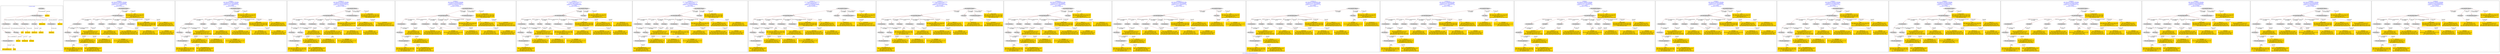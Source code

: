 digraph n0 {
fontcolor="blue"
remincross="true"
label="s14-s-california-african-american.json"
subgraph cluster_0 {
label="1-correct model"
n2[style="filled",color="white",fillcolor="lightgray",label="E12_Production1"];
n3[style="filled",color="white",fillcolor="lightgray",label="E39_Actor1"];
n4[style="filled",color="white",fillcolor="lightgray",label="E55_Type1"];
n5[style="filled",color="white",fillcolor="lightgray",label="E22_Man-Made_Object1"];
n6[style="filled",color="white",fillcolor="lightgray",label="E35_Title1"];
n7[style="filled",color="white",fillcolor="lightgray",label="E8_Acquisition1"];
n8[style="filled",color="white",fillcolor="lightgray",label="E55_Type2"];
n9[shape="plaintext",style="filled",fillcolor="gold",label="additionalInfo"];
n10[style="filled",color="white",fillcolor="lightgray",label="E54_Dimension1"];
n11[shape="plaintext",style="filled",fillcolor="gold",label="object_uri"];
n12[shape="plaintext",style="filled",fillcolor="gold",label="title"];
n13[style="filled",color="white",fillcolor="lightgray",label="E38_Image1"];
n14[shape="plaintext",style="filled",fillcolor="gold",label="imageUrl"];
n15[style="filled",color="white",fillcolor="lightgray",label="E82_Actor_Appellation1"];
n16[shape="plaintext",style="filled",fillcolor="gold",label="artist_uri"];
n17[shape="plaintext",style="filled",fillcolor="gold",label="dimensions"];
n18[shape="plaintext",style="filled",fillcolor="gold",label="technique_uri"];
n19[shape="plaintext",style="filled",fillcolor="gold",label="technique"];
n20[shape="plaintext",style="filled",fillcolor="gold",label="ethnicity_uri"];
n21[shape="plaintext",style="filled",fillcolor="gold",label="enthnicity"];
n22[shape="plaintext",style="filled",fillcolor="gold",label="artist_appellation_uri"];
n23[shape="plaintext",style="filled",fillcolor="gold",label="artist"];
n24[shape="plaintext",style="filled",fillcolor="gold",label="provenance"];
}
subgraph cluster_1 {
label="candidate 0\nlink coherence:0.8695652173913043\nnode coherence:0.9130434782608695\nconfidence:0.38771795136665094\nmapping score:0.47204868167071196\ncost:22.99947\n-precision:0.61-recall:0.64"
n26[style="filled",color="white",fillcolor="lightgray",label="E12_Production1"];
n27[style="filled",color="white",fillcolor="lightgray",label="E21_Person1"];
n28[style="filled",color="white",fillcolor="lightgray",label="E55_Type1"];
n29[style="filled",color="white",fillcolor="lightgray",label="E82_Actor_Appellation1"];
n30[style="filled",color="white",fillcolor="lightgray",label="E22_Man-Made_Object1"];
n31[style="filled",color="white",fillcolor="lightgray",label="E30_Right1"];
n32[style="filled",color="white",fillcolor="lightgray",label="E38_Image1"];
n33[style="filled",color="white",fillcolor="lightgray",label="E54_Dimension1"];
n34[style="filled",color="white",fillcolor="lightgray",label="E55_Type2"];
n35[style="filled",color="white",fillcolor="lightgray",label="E8_Acquisition1"];
n36[style="filled",color="white",fillcolor="lightgray",label="E33_Linguistic_Object2"];
n37[shape="plaintext",style="filled",fillcolor="gold",label="dimensions\n[E54_Dimension,P3_has_note,0.648]\n[E22_Man-Made_Object,P3_has_note,0.129]\n[E22_Man-Made_Object,classLink,0.119]\n[E73_Information_Object,P3_has_note,0.104]"];
n38[shape="plaintext",style="filled",fillcolor="gold",label="additionalInfo\n[E22_Man-Made_Object,P3_has_note,0.341]\n[E73_Information_Object,P3_has_note,0.294]\n[E33_Linguistic_Object,P3_has_note,0.196]\n[E35_Title,label,0.169]"];
n39[shape="plaintext",style="filled",fillcolor="gold",label="imageUrl\n[E38_Image,classLink,0.35]\n[E39_Actor,classLink,0.286]\n[E78_Collection,classLink,0.203]\n[E22_Man-Made_Object,classLink,0.161]"];
n40[shape="plaintext",style="filled",fillcolor="gold",label="provenance\n[E8_Acquisition,P3_has_note,0.475]\n[E30_Right,P3_has_note,0.379]\n[E22_Man-Made_Object,P3_has_note,0.077]\n[E73_Information_Object,P3_has_note,0.069]"];
n41[shape="plaintext",style="filled",fillcolor="gold",label="enthnicity\n[E74_Group,label,0.394]\n[E8_Acquisition,P3_has_note,0.213]\n[E74_Group,classLink,0.199]\n[E30_Right,P3_has_note,0.194]"];
n42[shape="plaintext",style="filled",fillcolor="gold",label="technique_uri\n[E55_Type,classLink,0.35]\n[E57_Material,classLink,0.327]\n[E74_Group,classLink,0.323]\n[E8_Acquisition,P3_has_note,0.001]"];
n43[shape="plaintext",style="filled",fillcolor="gold",label="artist_uri\n[E21_Person,classLink,0.477]\n[E82_Actor_Appellation,classLink,0.333]\n[E30_Right,P3_has_note,0.128]\n[E8_Acquisition,P3_has_note,0.062]"];
n44[shape="plaintext",style="filled",fillcolor="gold",label="artist\n[E22_Man-Made_Object,P3_has_note,0.297]\n[E73_Information_Object,P3_has_note,0.262]\n[E35_Title,label,0.223]\n[E82_Actor_Appellation,label,0.217]"];
n45[shape="plaintext",style="filled",fillcolor="gold",label="artist_appellation_uri\n[E82_Actor_Appellation,classLink,0.907]\n[E21_Person,classLink,0.065]\n[E30_Right,P3_has_note,0.018]\n[E22_Man-Made_Object,P3_has_note,0.01]"];
n46[shape="plaintext",style="filled",fillcolor="gold",label="ethnicity_uri\n[E55_Type,classLink,0.473]\n[E74_Group,classLink,0.287]\n[E57_Material,classLink,0.236]\n[E22_Man-Made_Object,P3_has_note,0.004]"];
n47[shape="plaintext",style="filled",fillcolor="gold",label="title\n[E22_Man-Made_Object,P3_has_note,0.301]\n[E73_Information_Object,P3_has_note,0.27]\n[E35_Title,label,0.227]\n[E33_Linguistic_Object,P3_has_note,0.203]"];
n48[shape="plaintext",style="filled",fillcolor="gold",label="object_uri\n[E30_Right,P3_has_note,0.444]\n[E82_Actor_Appellation,label,0.22]\n[E8_Acquisition,P3_has_note,0.202]\n[E22_Man-Made_Object,classLink,0.134]"];
n49[shape="plaintext",style="filled",fillcolor="gold",label="technique\n[E55_Type,label,0.348]\n[E29_Design_or_Procedure,P3_has_note,0.325]\n[E57_Material,label,0.198]\n[E57_Material,classLink,0.128]"];
}
subgraph cluster_2 {
label="candidate 1\nlink coherence:0.8695652173913043\nnode coherence:0.9130434782608695\nconfidence:0.38771795136665094\nmapping score:0.47204868167071196\ncost:22.99949\n-precision:0.61-recall:0.64"
n51[style="filled",color="white",fillcolor="lightgray",label="E12_Production1"];
n52[style="filled",color="white",fillcolor="lightgray",label="E21_Person1"];
n53[style="filled",color="white",fillcolor="lightgray",label="E55_Type1"];
n54[style="filled",color="white",fillcolor="lightgray",label="E82_Actor_Appellation1"];
n55[style="filled",color="white",fillcolor="lightgray",label="E22_Man-Made_Object1"];
n56[style="filled",color="white",fillcolor="lightgray",label="E30_Right1"];
n57[style="filled",color="white",fillcolor="lightgray",label="E38_Image1"];
n58[style="filled",color="white",fillcolor="lightgray",label="E54_Dimension1"];
n59[style="filled",color="white",fillcolor="lightgray",label="E55_Type3"];
n60[style="filled",color="white",fillcolor="lightgray",label="E8_Acquisition1"];
n61[style="filled",color="white",fillcolor="lightgray",label="E33_Linguistic_Object2"];
n62[shape="plaintext",style="filled",fillcolor="gold",label="dimensions\n[E54_Dimension,P3_has_note,0.648]\n[E22_Man-Made_Object,P3_has_note,0.129]\n[E22_Man-Made_Object,classLink,0.119]\n[E73_Information_Object,P3_has_note,0.104]"];
n63[shape="plaintext",style="filled",fillcolor="gold",label="additionalInfo\n[E22_Man-Made_Object,P3_has_note,0.341]\n[E73_Information_Object,P3_has_note,0.294]\n[E33_Linguistic_Object,P3_has_note,0.196]\n[E35_Title,label,0.169]"];
n64[shape="plaintext",style="filled",fillcolor="gold",label="imageUrl\n[E38_Image,classLink,0.35]\n[E39_Actor,classLink,0.286]\n[E78_Collection,classLink,0.203]\n[E22_Man-Made_Object,classLink,0.161]"];
n65[shape="plaintext",style="filled",fillcolor="gold",label="provenance\n[E8_Acquisition,P3_has_note,0.475]\n[E30_Right,P3_has_note,0.379]\n[E22_Man-Made_Object,P3_has_note,0.077]\n[E73_Information_Object,P3_has_note,0.069]"];
n66[shape="plaintext",style="filled",fillcolor="gold",label="ethnicity_uri\n[E55_Type,classLink,0.473]\n[E74_Group,classLink,0.287]\n[E57_Material,classLink,0.236]\n[E22_Man-Made_Object,P3_has_note,0.004]"];
n67[shape="plaintext",style="filled",fillcolor="gold",label="enthnicity\n[E74_Group,label,0.394]\n[E8_Acquisition,P3_has_note,0.213]\n[E74_Group,classLink,0.199]\n[E30_Right,P3_has_note,0.194]"];
n68[shape="plaintext",style="filled",fillcolor="gold",label="technique_uri\n[E55_Type,classLink,0.35]\n[E57_Material,classLink,0.327]\n[E74_Group,classLink,0.323]\n[E8_Acquisition,P3_has_note,0.001]"];
n69[shape="plaintext",style="filled",fillcolor="gold",label="artist_uri\n[E21_Person,classLink,0.477]\n[E82_Actor_Appellation,classLink,0.333]\n[E30_Right,P3_has_note,0.128]\n[E8_Acquisition,P3_has_note,0.062]"];
n70[shape="plaintext",style="filled",fillcolor="gold",label="artist\n[E22_Man-Made_Object,P3_has_note,0.297]\n[E73_Information_Object,P3_has_note,0.262]\n[E35_Title,label,0.223]\n[E82_Actor_Appellation,label,0.217]"];
n71[shape="plaintext",style="filled",fillcolor="gold",label="artist_appellation_uri\n[E82_Actor_Appellation,classLink,0.907]\n[E21_Person,classLink,0.065]\n[E30_Right,P3_has_note,0.018]\n[E22_Man-Made_Object,P3_has_note,0.01]"];
n72[shape="plaintext",style="filled",fillcolor="gold",label="title\n[E22_Man-Made_Object,P3_has_note,0.301]\n[E73_Information_Object,P3_has_note,0.27]\n[E35_Title,label,0.227]\n[E33_Linguistic_Object,P3_has_note,0.203]"];
n73[shape="plaintext",style="filled",fillcolor="gold",label="object_uri\n[E30_Right,P3_has_note,0.444]\n[E82_Actor_Appellation,label,0.22]\n[E8_Acquisition,P3_has_note,0.202]\n[E22_Man-Made_Object,classLink,0.134]"];
n74[shape="plaintext",style="filled",fillcolor="gold",label="technique\n[E55_Type,label,0.348]\n[E29_Design_or_Procedure,P3_has_note,0.325]\n[E57_Material,label,0.198]\n[E57_Material,classLink,0.128]"];
}
subgraph cluster_3 {
label="candidate 10\nlink coherence:0.8695652173913043\nnode coherence:0.9130434782608695\nconfidence:0.3603303258588752\nmapping score:0.46291947316812004\ncost:221.009492\n-precision:0.57-recall:0.59"
n76[style="filled",color="white",fillcolor="lightgray",label="E12_Production1"];
n77[style="filled",color="white",fillcolor="lightgray",label="E21_Person1"];
n78[style="filled",color="white",fillcolor="lightgray",label="E55_Type1"];
n79[style="filled",color="white",fillcolor="lightgray",label="E82_Actor_Appellation1"];
n80[style="filled",color="white",fillcolor="lightgray",label="E22_Man-Made_Object1"];
n81[style="filled",color="white",fillcolor="lightgray",label="E38_Image1"];
n82[style="filled",color="white",fillcolor="lightgray",label="E54_Dimension1"];
n83[style="filled",color="white",fillcolor="lightgray",label="E55_Type3"];
n84[style="filled",color="white",fillcolor="lightgray",label="E8_Acquisition1"];
n85[style="filled",color="white",fillcolor="lightgray",label="E33_Linguistic_Object2"];
n86[style="filled",color="white",fillcolor="lightgray",label="E73_Information_Object1"];
n87[shape="plaintext",style="filled",fillcolor="gold",label="dimensions\n[E54_Dimension,P3_has_note,0.648]\n[E22_Man-Made_Object,P3_has_note,0.129]\n[E22_Man-Made_Object,classLink,0.119]\n[E73_Information_Object,P3_has_note,0.104]"];
n88[shape="plaintext",style="filled",fillcolor="gold",label="title\n[E22_Man-Made_Object,P3_has_note,0.301]\n[E73_Information_Object,P3_has_note,0.27]\n[E35_Title,label,0.227]\n[E33_Linguistic_Object,P3_has_note,0.203]"];
n89[shape="plaintext",style="filled",fillcolor="gold",label="imageUrl\n[E38_Image,classLink,0.35]\n[E39_Actor,classLink,0.286]\n[E78_Collection,classLink,0.203]\n[E22_Man-Made_Object,classLink,0.161]"];
n90[shape="plaintext",style="filled",fillcolor="gold",label="ethnicity_uri\n[E55_Type,classLink,0.473]\n[E74_Group,classLink,0.287]\n[E57_Material,classLink,0.236]\n[E22_Man-Made_Object,P3_has_note,0.004]"];
n91[shape="plaintext",style="filled",fillcolor="gold",label="enthnicity\n[E74_Group,label,0.394]\n[E8_Acquisition,P3_has_note,0.213]\n[E74_Group,classLink,0.199]\n[E30_Right,P3_has_note,0.194]"];
n92[shape="plaintext",style="filled",fillcolor="gold",label="technique_uri\n[E55_Type,classLink,0.35]\n[E57_Material,classLink,0.327]\n[E74_Group,classLink,0.323]\n[E8_Acquisition,P3_has_note,0.001]"];
n93[shape="plaintext",style="filled",fillcolor="gold",label="artist_uri\n[E21_Person,classLink,0.477]\n[E82_Actor_Appellation,classLink,0.333]\n[E30_Right,P3_has_note,0.128]\n[E8_Acquisition,P3_has_note,0.062]"];
n94[shape="plaintext",style="filled",fillcolor="gold",label="artist\n[E22_Man-Made_Object,P3_has_note,0.297]\n[E73_Information_Object,P3_has_note,0.262]\n[E35_Title,label,0.223]\n[E82_Actor_Appellation,label,0.217]"];
n95[shape="plaintext",style="filled",fillcolor="gold",label="artist_appellation_uri\n[E82_Actor_Appellation,classLink,0.907]\n[E21_Person,classLink,0.065]\n[E30_Right,P3_has_note,0.018]\n[E22_Man-Made_Object,P3_has_note,0.01]"];
n96[shape="plaintext",style="filled",fillcolor="gold",label="provenance\n[E8_Acquisition,P3_has_note,0.475]\n[E30_Right,P3_has_note,0.379]\n[E22_Man-Made_Object,P3_has_note,0.077]\n[E73_Information_Object,P3_has_note,0.069]"];
n97[shape="plaintext",style="filled",fillcolor="gold",label="additionalInfo\n[E22_Man-Made_Object,P3_has_note,0.341]\n[E73_Information_Object,P3_has_note,0.294]\n[E33_Linguistic_Object,P3_has_note,0.196]\n[E35_Title,label,0.169]"];
n98[shape="plaintext",style="filled",fillcolor="gold",label="object_uri\n[E30_Right,P3_has_note,0.444]\n[E82_Actor_Appellation,label,0.22]\n[E8_Acquisition,P3_has_note,0.202]\n[E22_Man-Made_Object,classLink,0.134]"];
n99[shape="plaintext",style="filled",fillcolor="gold",label="technique\n[E55_Type,label,0.348]\n[E29_Design_or_Procedure,P3_has_note,0.325]\n[E57_Material,label,0.198]\n[E57_Material,classLink,0.128]"];
}
subgraph cluster_4 {
label="candidate 11\nlink coherence:0.8695652173913043\nnode coherence:0.9130434782608695\nconfidence:0.3603303258588752\nmapping score:0.46291947316812004\ncost:221.009532\n-precision:0.52-recall:0.55"
n101[style="filled",color="white",fillcolor="lightgray",label="E12_Production1"];
n102[style="filled",color="white",fillcolor="lightgray",label="E21_Person1"];
n103[style="filled",color="white",fillcolor="lightgray",label="E82_Actor_Appellation1"];
n104[style="filled",color="white",fillcolor="lightgray",label="E22_Man-Made_Object1"];
n105[style="filled",color="white",fillcolor="lightgray",label="E38_Image1"];
n106[style="filled",color="white",fillcolor="lightgray",label="E54_Dimension1"];
n107[style="filled",color="white",fillcolor="lightgray",label="E55_Type2"];
n108[style="filled",color="white",fillcolor="lightgray",label="E55_Type3"];
n109[style="filled",color="white",fillcolor="lightgray",label="E8_Acquisition1"];
n110[style="filled",color="white",fillcolor="lightgray",label="E33_Linguistic_Object2"];
n111[style="filled",color="white",fillcolor="lightgray",label="E73_Information_Object1"];
n112[shape="plaintext",style="filled",fillcolor="gold",label="dimensions\n[E54_Dimension,P3_has_note,0.648]\n[E22_Man-Made_Object,P3_has_note,0.129]\n[E22_Man-Made_Object,classLink,0.119]\n[E73_Information_Object,P3_has_note,0.104]"];
n113[shape="plaintext",style="filled",fillcolor="gold",label="technique\n[E55_Type,label,0.348]\n[E29_Design_or_Procedure,P3_has_note,0.325]\n[E57_Material,label,0.198]\n[E57_Material,classLink,0.128]"];
n114[shape="plaintext",style="filled",fillcolor="gold",label="title\n[E22_Man-Made_Object,P3_has_note,0.301]\n[E73_Information_Object,P3_has_note,0.27]\n[E35_Title,label,0.227]\n[E33_Linguistic_Object,P3_has_note,0.203]"];
n115[shape="plaintext",style="filled",fillcolor="gold",label="imageUrl\n[E38_Image,classLink,0.35]\n[E39_Actor,classLink,0.286]\n[E78_Collection,classLink,0.203]\n[E22_Man-Made_Object,classLink,0.161]"];
n116[shape="plaintext",style="filled",fillcolor="gold",label="ethnicity_uri\n[E55_Type,classLink,0.473]\n[E74_Group,classLink,0.287]\n[E57_Material,classLink,0.236]\n[E22_Man-Made_Object,P3_has_note,0.004]"];
n117[shape="plaintext",style="filled",fillcolor="gold",label="enthnicity\n[E74_Group,label,0.394]\n[E8_Acquisition,P3_has_note,0.213]\n[E74_Group,classLink,0.199]\n[E30_Right,P3_has_note,0.194]"];
n118[shape="plaintext",style="filled",fillcolor="gold",label="artist_uri\n[E21_Person,classLink,0.477]\n[E82_Actor_Appellation,classLink,0.333]\n[E30_Right,P3_has_note,0.128]\n[E8_Acquisition,P3_has_note,0.062]"];
n119[shape="plaintext",style="filled",fillcolor="gold",label="artist\n[E22_Man-Made_Object,P3_has_note,0.297]\n[E73_Information_Object,P3_has_note,0.262]\n[E35_Title,label,0.223]\n[E82_Actor_Appellation,label,0.217]"];
n120[shape="plaintext",style="filled",fillcolor="gold",label="artist_appellation_uri\n[E82_Actor_Appellation,classLink,0.907]\n[E21_Person,classLink,0.065]\n[E30_Right,P3_has_note,0.018]\n[E22_Man-Made_Object,P3_has_note,0.01]"];
n121[shape="plaintext",style="filled",fillcolor="gold",label="technique_uri\n[E55_Type,classLink,0.35]\n[E57_Material,classLink,0.327]\n[E74_Group,classLink,0.323]\n[E8_Acquisition,P3_has_note,0.001]"];
n122[shape="plaintext",style="filled",fillcolor="gold",label="provenance\n[E8_Acquisition,P3_has_note,0.475]\n[E30_Right,P3_has_note,0.379]\n[E22_Man-Made_Object,P3_has_note,0.077]\n[E73_Information_Object,P3_has_note,0.069]"];
n123[shape="plaintext",style="filled",fillcolor="gold",label="additionalInfo\n[E22_Man-Made_Object,P3_has_note,0.341]\n[E73_Information_Object,P3_has_note,0.294]\n[E33_Linguistic_Object,P3_has_note,0.196]\n[E35_Title,label,0.169]"];
n124[shape="plaintext",style="filled",fillcolor="gold",label="object_uri\n[E30_Right,P3_has_note,0.444]\n[E82_Actor_Appellation,label,0.22]\n[E8_Acquisition,P3_has_note,0.202]\n[E22_Man-Made_Object,classLink,0.134]"];
}
subgraph cluster_5 {
label="candidate 12\nlink coherence:0.8333333333333334\nnode coherence:0.875\nconfidence:0.3881753890270093\nmapping score:0.4466994886500287\ncost:23.9994\n-precision:0.54-recall:0.59"
n126[style="filled",color="white",fillcolor="lightgray",label="E12_Production1"];
n127[style="filled",color="white",fillcolor="lightgray",label="E21_Person1"];
n128[style="filled",color="white",fillcolor="lightgray",label="E55_Type1"];
n129[style="filled",color="white",fillcolor="lightgray",label="E82_Actor_Appellation1"];
n130[style="filled",color="white",fillcolor="lightgray",label="E22_Man-Made_Object1"];
n131[style="filled",color="white",fillcolor="lightgray",label="E30_Right1"];
n132[style="filled",color="white",fillcolor="lightgray",label="E35_Title1"];
n133[style="filled",color="white",fillcolor="lightgray",label="E38_Image1"];
n134[style="filled",color="white",fillcolor="lightgray",label="E54_Dimension1"];
n135[style="filled",color="white",fillcolor="lightgray",label="E8_Acquisition1"];
n136[style="filled",color="white",fillcolor="lightgray",label="E33_Linguistic_Object2"];
n137[style="filled",color="white",fillcolor="lightgray",label="E55_Type2"];
n138[shape="plaintext",style="filled",fillcolor="gold",label="artist\n[E22_Man-Made_Object,P3_has_note,0.297]\n[E73_Information_Object,P3_has_note,0.262]\n[E35_Title,label,0.223]\n[E82_Actor_Appellation,label,0.217]"];
n139[shape="plaintext",style="filled",fillcolor="gold",label="dimensions\n[E54_Dimension,P3_has_note,0.648]\n[E22_Man-Made_Object,P3_has_note,0.129]\n[E22_Man-Made_Object,classLink,0.119]\n[E73_Information_Object,P3_has_note,0.104]"];
n140[shape="plaintext",style="filled",fillcolor="gold",label="additionalInfo\n[E22_Man-Made_Object,P3_has_note,0.341]\n[E73_Information_Object,P3_has_note,0.294]\n[E33_Linguistic_Object,P3_has_note,0.196]\n[E35_Title,label,0.169]"];
n141[shape="plaintext",style="filled",fillcolor="gold",label="imageUrl\n[E38_Image,classLink,0.35]\n[E39_Actor,classLink,0.286]\n[E78_Collection,classLink,0.203]\n[E22_Man-Made_Object,classLink,0.161]"];
n142[shape="plaintext",style="filled",fillcolor="gold",label="provenance\n[E8_Acquisition,P3_has_note,0.475]\n[E30_Right,P3_has_note,0.379]\n[E22_Man-Made_Object,P3_has_note,0.077]\n[E73_Information_Object,P3_has_note,0.069]"];
n143[shape="plaintext",style="filled",fillcolor="gold",label="enthnicity\n[E74_Group,label,0.394]\n[E8_Acquisition,P3_has_note,0.213]\n[E74_Group,classLink,0.199]\n[E30_Right,P3_has_note,0.194]"];
n144[shape="plaintext",style="filled",fillcolor="gold",label="technique_uri\n[E55_Type,classLink,0.35]\n[E57_Material,classLink,0.327]\n[E74_Group,classLink,0.323]\n[E8_Acquisition,P3_has_note,0.001]"];
n145[shape="plaintext",style="filled",fillcolor="gold",label="artist_uri\n[E21_Person,classLink,0.477]\n[E82_Actor_Appellation,classLink,0.333]\n[E30_Right,P3_has_note,0.128]\n[E8_Acquisition,P3_has_note,0.062]"];
n146[shape="plaintext",style="filled",fillcolor="gold",label="artist_appellation_uri\n[E82_Actor_Appellation,classLink,0.907]\n[E21_Person,classLink,0.065]\n[E30_Right,P3_has_note,0.018]\n[E22_Man-Made_Object,P3_has_note,0.01]"];
n147[shape="plaintext",style="filled",fillcolor="gold",label="ethnicity_uri\n[E55_Type,classLink,0.473]\n[E74_Group,classLink,0.287]\n[E57_Material,classLink,0.236]\n[E22_Man-Made_Object,P3_has_note,0.004]"];
n148[shape="plaintext",style="filled",fillcolor="gold",label="title\n[E22_Man-Made_Object,P3_has_note,0.301]\n[E73_Information_Object,P3_has_note,0.27]\n[E35_Title,label,0.227]\n[E33_Linguistic_Object,P3_has_note,0.203]"];
n149[shape="plaintext",style="filled",fillcolor="gold",label="object_uri\n[E30_Right,P3_has_note,0.444]\n[E82_Actor_Appellation,label,0.22]\n[E8_Acquisition,P3_has_note,0.202]\n[E22_Man-Made_Object,classLink,0.134]"];
n150[shape="plaintext",style="filled",fillcolor="gold",label="technique\n[E55_Type,label,0.348]\n[E29_Design_or_Procedure,P3_has_note,0.325]\n[E57_Material,label,0.198]\n[E57_Material,classLink,0.128]"];
}
subgraph cluster_6 {
label="candidate 13\nlink coherence:0.8333333333333334\nnode coherence:0.875\nconfidence:0.38465330579652346\nmapping score:0.4455254609065334\ncost:23.9994\n-precision:0.5-recall:0.55"
n152[style="filled",color="white",fillcolor="lightgray",label="E12_Production1"];
n153[style="filled",color="white",fillcolor="lightgray",label="E21_Person1"];
n154[style="filled",color="white",fillcolor="lightgray",label="E55_Type1"];
n155[style="filled",color="white",fillcolor="lightgray",label="E82_Actor_Appellation1"];
n156[style="filled",color="white",fillcolor="lightgray",label="E22_Man-Made_Object1"];
n157[style="filled",color="white",fillcolor="lightgray",label="E30_Right1"];
n158[style="filled",color="white",fillcolor="lightgray",label="E35_Title1"];
n159[style="filled",color="white",fillcolor="lightgray",label="E38_Image1"];
n160[style="filled",color="white",fillcolor="lightgray",label="E54_Dimension1"];
n161[style="filled",color="white",fillcolor="lightgray",label="E8_Acquisition1"];
n162[style="filled",color="white",fillcolor="lightgray",label="E33_Linguistic_Object2"];
n163[style="filled",color="white",fillcolor="lightgray",label="E55_Type2"];
n164[shape="plaintext",style="filled",fillcolor="gold",label="artist\n[E22_Man-Made_Object,P3_has_note,0.297]\n[E73_Information_Object,P3_has_note,0.262]\n[E35_Title,label,0.223]\n[E82_Actor_Appellation,label,0.217]"];
n165[shape="plaintext",style="filled",fillcolor="gold",label="dimensions\n[E54_Dimension,P3_has_note,0.648]\n[E22_Man-Made_Object,P3_has_note,0.129]\n[E22_Man-Made_Object,classLink,0.119]\n[E73_Information_Object,P3_has_note,0.104]"];
n166[shape="plaintext",style="filled",fillcolor="gold",label="title\n[E22_Man-Made_Object,P3_has_note,0.301]\n[E73_Information_Object,P3_has_note,0.27]\n[E35_Title,label,0.227]\n[E33_Linguistic_Object,P3_has_note,0.203]"];
n167[shape="plaintext",style="filled",fillcolor="gold",label="imageUrl\n[E38_Image,classLink,0.35]\n[E39_Actor,classLink,0.286]\n[E78_Collection,classLink,0.203]\n[E22_Man-Made_Object,classLink,0.161]"];
n168[shape="plaintext",style="filled",fillcolor="gold",label="provenance\n[E8_Acquisition,P3_has_note,0.475]\n[E30_Right,P3_has_note,0.379]\n[E22_Man-Made_Object,P3_has_note,0.077]\n[E73_Information_Object,P3_has_note,0.069]"];
n169[shape="plaintext",style="filled",fillcolor="gold",label="enthnicity\n[E74_Group,label,0.394]\n[E8_Acquisition,P3_has_note,0.213]\n[E74_Group,classLink,0.199]\n[E30_Right,P3_has_note,0.194]"];
n170[shape="plaintext",style="filled",fillcolor="gold",label="technique_uri\n[E55_Type,classLink,0.35]\n[E57_Material,classLink,0.327]\n[E74_Group,classLink,0.323]\n[E8_Acquisition,P3_has_note,0.001]"];
n171[shape="plaintext",style="filled",fillcolor="gold",label="artist_uri\n[E21_Person,classLink,0.477]\n[E82_Actor_Appellation,classLink,0.333]\n[E30_Right,P3_has_note,0.128]\n[E8_Acquisition,P3_has_note,0.062]"];
n172[shape="plaintext",style="filled",fillcolor="gold",label="artist_appellation_uri\n[E82_Actor_Appellation,classLink,0.907]\n[E21_Person,classLink,0.065]\n[E30_Right,P3_has_note,0.018]\n[E22_Man-Made_Object,P3_has_note,0.01]"];
n173[shape="plaintext",style="filled",fillcolor="gold",label="ethnicity_uri\n[E55_Type,classLink,0.473]\n[E74_Group,classLink,0.287]\n[E57_Material,classLink,0.236]\n[E22_Man-Made_Object,P3_has_note,0.004]"];
n174[shape="plaintext",style="filled",fillcolor="gold",label="additionalInfo\n[E22_Man-Made_Object,P3_has_note,0.341]\n[E73_Information_Object,P3_has_note,0.294]\n[E33_Linguistic_Object,P3_has_note,0.196]\n[E35_Title,label,0.169]"];
n175[shape="plaintext",style="filled",fillcolor="gold",label="object_uri\n[E30_Right,P3_has_note,0.444]\n[E82_Actor_Appellation,label,0.22]\n[E8_Acquisition,P3_has_note,0.202]\n[E22_Man-Made_Object,classLink,0.134]"];
n176[shape="plaintext",style="filled",fillcolor="gold",label="technique\n[E55_Type,label,0.348]\n[E29_Design_or_Procedure,P3_has_note,0.325]\n[E57_Material,label,0.198]\n[E57_Material,classLink,0.128]"];
}
subgraph cluster_7 {
label="candidate 14\nlink coherence:0.8333333333333334\nnode coherence:0.875\nconfidence:0.36430984674971945\nmapping score:0.4387443078909321\ncost:222.009402\n-precision:0.54-recall:0.59"
n178[style="filled",color="white",fillcolor="lightgray",label="E12_Production1"];
n179[style="filled",color="white",fillcolor="lightgray",label="E21_Person1"];
n180[style="filled",color="white",fillcolor="lightgray",label="E55_Type1"];
n181[style="filled",color="white",fillcolor="lightgray",label="E82_Actor_Appellation1"];
n182[style="filled",color="white",fillcolor="lightgray",label="E22_Man-Made_Object1"];
n183[style="filled",color="white",fillcolor="lightgray",label="E35_Title1"];
n184[style="filled",color="white",fillcolor="lightgray",label="E38_Image1"];
n185[style="filled",color="white",fillcolor="lightgray",label="E54_Dimension1"];
n186[style="filled",color="white",fillcolor="lightgray",label="E8_Acquisition1"];
n187[style="filled",color="white",fillcolor="lightgray",label="E33_Linguistic_Object2"];
n188[style="filled",color="white",fillcolor="lightgray",label="E55_Type2"];
n189[style="filled",color="white",fillcolor="lightgray",label="E73_Information_Object1"];
n190[shape="plaintext",style="filled",fillcolor="gold",label="artist\n[E22_Man-Made_Object,P3_has_note,0.297]\n[E73_Information_Object,P3_has_note,0.262]\n[E35_Title,label,0.223]\n[E82_Actor_Appellation,label,0.217]"];
n191[shape="plaintext",style="filled",fillcolor="gold",label="dimensions\n[E54_Dimension,P3_has_note,0.648]\n[E22_Man-Made_Object,P3_has_note,0.129]\n[E22_Man-Made_Object,classLink,0.119]\n[E73_Information_Object,P3_has_note,0.104]"];
n192[shape="plaintext",style="filled",fillcolor="gold",label="additionalInfo\n[E22_Man-Made_Object,P3_has_note,0.341]\n[E73_Information_Object,P3_has_note,0.294]\n[E33_Linguistic_Object,P3_has_note,0.196]\n[E35_Title,label,0.169]"];
n193[shape="plaintext",style="filled",fillcolor="gold",label="imageUrl\n[E38_Image,classLink,0.35]\n[E39_Actor,classLink,0.286]\n[E78_Collection,classLink,0.203]\n[E22_Man-Made_Object,classLink,0.161]"];
n194[shape="plaintext",style="filled",fillcolor="gold",label="enthnicity\n[E74_Group,label,0.394]\n[E8_Acquisition,P3_has_note,0.213]\n[E74_Group,classLink,0.199]\n[E30_Right,P3_has_note,0.194]"];
n195[shape="plaintext",style="filled",fillcolor="gold",label="technique_uri\n[E55_Type,classLink,0.35]\n[E57_Material,classLink,0.327]\n[E74_Group,classLink,0.323]\n[E8_Acquisition,P3_has_note,0.001]"];
n196[shape="plaintext",style="filled",fillcolor="gold",label="artist_uri\n[E21_Person,classLink,0.477]\n[E82_Actor_Appellation,classLink,0.333]\n[E30_Right,P3_has_note,0.128]\n[E8_Acquisition,P3_has_note,0.062]"];
n197[shape="plaintext",style="filled",fillcolor="gold",label="artist_appellation_uri\n[E82_Actor_Appellation,classLink,0.907]\n[E21_Person,classLink,0.065]\n[E30_Right,P3_has_note,0.018]\n[E22_Man-Made_Object,P3_has_note,0.01]"];
n198[shape="plaintext",style="filled",fillcolor="gold",label="ethnicity_uri\n[E55_Type,classLink,0.473]\n[E74_Group,classLink,0.287]\n[E57_Material,classLink,0.236]\n[E22_Man-Made_Object,P3_has_note,0.004]"];
n199[shape="plaintext",style="filled",fillcolor="gold",label="provenance\n[E8_Acquisition,P3_has_note,0.475]\n[E30_Right,P3_has_note,0.379]\n[E22_Man-Made_Object,P3_has_note,0.077]\n[E73_Information_Object,P3_has_note,0.069]"];
n200[shape="plaintext",style="filled",fillcolor="gold",label="title\n[E22_Man-Made_Object,P3_has_note,0.301]\n[E73_Information_Object,P3_has_note,0.27]\n[E35_Title,label,0.227]\n[E33_Linguistic_Object,P3_has_note,0.203]"];
n201[shape="plaintext",style="filled",fillcolor="gold",label="object_uri\n[E30_Right,P3_has_note,0.444]\n[E82_Actor_Appellation,label,0.22]\n[E8_Acquisition,P3_has_note,0.202]\n[E22_Man-Made_Object,classLink,0.134]"];
n202[shape="plaintext",style="filled",fillcolor="gold",label="technique\n[E55_Type,label,0.348]\n[E29_Design_or_Procedure,P3_has_note,0.325]\n[E57_Material,label,0.198]\n[E57_Material,classLink,0.128]"];
}
subgraph cluster_8 {
label="candidate 15\nlink coherence:0.8333333333333334\nnode coherence:0.875\nconfidence:0.3607877635192336\nmapping score:0.4375702801474368\ncost:222.009402\n-precision:0.5-recall:0.55"
n204[style="filled",color="white",fillcolor="lightgray",label="E12_Production1"];
n205[style="filled",color="white",fillcolor="lightgray",label="E21_Person1"];
n206[style="filled",color="white",fillcolor="lightgray",label="E55_Type1"];
n207[style="filled",color="white",fillcolor="lightgray",label="E82_Actor_Appellation1"];
n208[style="filled",color="white",fillcolor="lightgray",label="E22_Man-Made_Object1"];
n209[style="filled",color="white",fillcolor="lightgray",label="E35_Title1"];
n210[style="filled",color="white",fillcolor="lightgray",label="E38_Image1"];
n211[style="filled",color="white",fillcolor="lightgray",label="E54_Dimension1"];
n212[style="filled",color="white",fillcolor="lightgray",label="E8_Acquisition1"];
n213[style="filled",color="white",fillcolor="lightgray",label="E33_Linguistic_Object2"];
n214[style="filled",color="white",fillcolor="lightgray",label="E55_Type2"];
n215[style="filled",color="white",fillcolor="lightgray",label="E73_Information_Object1"];
n216[shape="plaintext",style="filled",fillcolor="gold",label="artist\n[E22_Man-Made_Object,P3_has_note,0.297]\n[E73_Information_Object,P3_has_note,0.262]\n[E35_Title,label,0.223]\n[E82_Actor_Appellation,label,0.217]"];
n217[shape="plaintext",style="filled",fillcolor="gold",label="dimensions\n[E54_Dimension,P3_has_note,0.648]\n[E22_Man-Made_Object,P3_has_note,0.129]\n[E22_Man-Made_Object,classLink,0.119]\n[E73_Information_Object,P3_has_note,0.104]"];
n218[shape="plaintext",style="filled",fillcolor="gold",label="title\n[E22_Man-Made_Object,P3_has_note,0.301]\n[E73_Information_Object,P3_has_note,0.27]\n[E35_Title,label,0.227]\n[E33_Linguistic_Object,P3_has_note,0.203]"];
n219[shape="plaintext",style="filled",fillcolor="gold",label="imageUrl\n[E38_Image,classLink,0.35]\n[E39_Actor,classLink,0.286]\n[E78_Collection,classLink,0.203]\n[E22_Man-Made_Object,classLink,0.161]"];
n220[shape="plaintext",style="filled",fillcolor="gold",label="enthnicity\n[E74_Group,label,0.394]\n[E8_Acquisition,P3_has_note,0.213]\n[E74_Group,classLink,0.199]\n[E30_Right,P3_has_note,0.194]"];
n221[shape="plaintext",style="filled",fillcolor="gold",label="technique_uri\n[E55_Type,classLink,0.35]\n[E57_Material,classLink,0.327]\n[E74_Group,classLink,0.323]\n[E8_Acquisition,P3_has_note,0.001]"];
n222[shape="plaintext",style="filled",fillcolor="gold",label="artist_uri\n[E21_Person,classLink,0.477]\n[E82_Actor_Appellation,classLink,0.333]\n[E30_Right,P3_has_note,0.128]\n[E8_Acquisition,P3_has_note,0.062]"];
n223[shape="plaintext",style="filled",fillcolor="gold",label="artist_appellation_uri\n[E82_Actor_Appellation,classLink,0.907]\n[E21_Person,classLink,0.065]\n[E30_Right,P3_has_note,0.018]\n[E22_Man-Made_Object,P3_has_note,0.01]"];
n224[shape="plaintext",style="filled",fillcolor="gold",label="ethnicity_uri\n[E55_Type,classLink,0.473]\n[E74_Group,classLink,0.287]\n[E57_Material,classLink,0.236]\n[E22_Man-Made_Object,P3_has_note,0.004]"];
n225[shape="plaintext",style="filled",fillcolor="gold",label="provenance\n[E8_Acquisition,P3_has_note,0.475]\n[E30_Right,P3_has_note,0.379]\n[E22_Man-Made_Object,P3_has_note,0.077]\n[E73_Information_Object,P3_has_note,0.069]"];
n226[shape="plaintext",style="filled",fillcolor="gold",label="additionalInfo\n[E22_Man-Made_Object,P3_has_note,0.341]\n[E73_Information_Object,P3_has_note,0.294]\n[E33_Linguistic_Object,P3_has_note,0.196]\n[E35_Title,label,0.169]"];
n227[shape="plaintext",style="filled",fillcolor="gold",label="object_uri\n[E30_Right,P3_has_note,0.444]\n[E82_Actor_Appellation,label,0.22]\n[E8_Acquisition,P3_has_note,0.202]\n[E22_Man-Made_Object,classLink,0.134]"];
n228[shape="plaintext",style="filled",fillcolor="gold",label="technique\n[E55_Type,label,0.348]\n[E29_Design_or_Procedure,P3_has_note,0.325]\n[E57_Material,label,0.198]\n[E57_Material,classLink,0.128]"];
}
subgraph cluster_9 {
label="candidate 16\nlink coherence:0.8260869565217391\nnode coherence:0.9130434782608695\nconfidence:0.38771795136665094\nmapping score:0.47204868167071196\ncost:22.99948\n-precision:0.57-recall:0.59"
n230[style="filled",color="white",fillcolor="lightgray",label="E12_Production1"];
n231[style="filled",color="white",fillcolor="lightgray",label="E21_Person1"];
n232[style="filled",color="white",fillcolor="lightgray",label="E55_Type1"];
n233[style="filled",color="white",fillcolor="lightgray",label="E82_Actor_Appellation1"];
n234[style="filled",color="white",fillcolor="lightgray",label="E22_Man-Made_Object1"];
n235[style="filled",color="white",fillcolor="lightgray",label="E30_Right1"];
n236[style="filled",color="white",fillcolor="lightgray",label="E38_Image1"];
n237[style="filled",color="white",fillcolor="lightgray",label="E54_Dimension1"];
n238[style="filled",color="white",fillcolor="lightgray",label="E8_Acquisition1"];
n239[style="filled",color="white",fillcolor="lightgray",label="E33_Linguistic_Object2"];
n240[style="filled",color="white",fillcolor="lightgray",label="E55_Type2"];
n241[shape="plaintext",style="filled",fillcolor="gold",label="dimensions\n[E54_Dimension,P3_has_note,0.648]\n[E22_Man-Made_Object,P3_has_note,0.129]\n[E22_Man-Made_Object,classLink,0.119]\n[E73_Information_Object,P3_has_note,0.104]"];
n242[shape="plaintext",style="filled",fillcolor="gold",label="additionalInfo\n[E22_Man-Made_Object,P3_has_note,0.341]\n[E73_Information_Object,P3_has_note,0.294]\n[E33_Linguistic_Object,P3_has_note,0.196]\n[E35_Title,label,0.169]"];
n243[shape="plaintext",style="filled",fillcolor="gold",label="imageUrl\n[E38_Image,classLink,0.35]\n[E39_Actor,classLink,0.286]\n[E78_Collection,classLink,0.203]\n[E22_Man-Made_Object,classLink,0.161]"];
n244[shape="plaintext",style="filled",fillcolor="gold",label="provenance\n[E8_Acquisition,P3_has_note,0.475]\n[E30_Right,P3_has_note,0.379]\n[E22_Man-Made_Object,P3_has_note,0.077]\n[E73_Information_Object,P3_has_note,0.069]"];
n245[shape="plaintext",style="filled",fillcolor="gold",label="enthnicity\n[E74_Group,label,0.394]\n[E8_Acquisition,P3_has_note,0.213]\n[E74_Group,classLink,0.199]\n[E30_Right,P3_has_note,0.194]"];
n246[shape="plaintext",style="filled",fillcolor="gold",label="technique_uri\n[E55_Type,classLink,0.35]\n[E57_Material,classLink,0.327]\n[E74_Group,classLink,0.323]\n[E8_Acquisition,P3_has_note,0.001]"];
n247[shape="plaintext",style="filled",fillcolor="gold",label="artist_uri\n[E21_Person,classLink,0.477]\n[E82_Actor_Appellation,classLink,0.333]\n[E30_Right,P3_has_note,0.128]\n[E8_Acquisition,P3_has_note,0.062]"];
n248[shape="plaintext",style="filled",fillcolor="gold",label="artist\n[E22_Man-Made_Object,P3_has_note,0.297]\n[E73_Information_Object,P3_has_note,0.262]\n[E35_Title,label,0.223]\n[E82_Actor_Appellation,label,0.217]"];
n249[shape="plaintext",style="filled",fillcolor="gold",label="artist_appellation_uri\n[E82_Actor_Appellation,classLink,0.907]\n[E21_Person,classLink,0.065]\n[E30_Right,P3_has_note,0.018]\n[E22_Man-Made_Object,P3_has_note,0.01]"];
n250[shape="plaintext",style="filled",fillcolor="gold",label="ethnicity_uri\n[E55_Type,classLink,0.473]\n[E74_Group,classLink,0.287]\n[E57_Material,classLink,0.236]\n[E22_Man-Made_Object,P3_has_note,0.004]"];
n251[shape="plaintext",style="filled",fillcolor="gold",label="title\n[E22_Man-Made_Object,P3_has_note,0.301]\n[E73_Information_Object,P3_has_note,0.27]\n[E35_Title,label,0.227]\n[E33_Linguistic_Object,P3_has_note,0.203]"];
n252[shape="plaintext",style="filled",fillcolor="gold",label="object_uri\n[E30_Right,P3_has_note,0.444]\n[E82_Actor_Appellation,label,0.22]\n[E8_Acquisition,P3_has_note,0.202]\n[E22_Man-Made_Object,classLink,0.134]"];
n253[shape="plaintext",style="filled",fillcolor="gold",label="technique\n[E55_Type,label,0.348]\n[E29_Design_or_Procedure,P3_has_note,0.325]\n[E57_Material,label,0.198]\n[E57_Material,classLink,0.128]"];
}
subgraph cluster_10 {
label="candidate 17\nlink coherence:0.8260869565217391\nnode coherence:0.9130434782608695\nconfidence:0.38771795136665094\nmapping score:0.47204868167071196\ncost:22.99953\n-precision:0.57-recall:0.59"
n255[style="filled",color="white",fillcolor="lightgray",label="E12_Production1"];
n256[style="filled",color="white",fillcolor="lightgray",label="E21_Person1"];
n257[style="filled",color="white",fillcolor="lightgray",label="E82_Actor_Appellation1"];
n258[style="filled",color="white",fillcolor="lightgray",label="E22_Man-Made_Object1"];
n259[style="filled",color="white",fillcolor="lightgray",label="E30_Right1"];
n260[style="filled",color="white",fillcolor="lightgray",label="E38_Image1"];
n261[style="filled",color="white",fillcolor="lightgray",label="E54_Dimension1"];
n262[style="filled",color="white",fillcolor="lightgray",label="E55_Type2"];
n263[style="filled",color="white",fillcolor="lightgray",label="E8_Acquisition1"];
n264[style="filled",color="white",fillcolor="lightgray",label="E33_Linguistic_Object2"];
n265[style="filled",color="white",fillcolor="lightgray",label="E55_Type1"];
n266[shape="plaintext",style="filled",fillcolor="gold",label="dimensions\n[E54_Dimension,P3_has_note,0.648]\n[E22_Man-Made_Object,P3_has_note,0.129]\n[E22_Man-Made_Object,classLink,0.119]\n[E73_Information_Object,P3_has_note,0.104]"];
n267[shape="plaintext",style="filled",fillcolor="gold",label="additionalInfo\n[E22_Man-Made_Object,P3_has_note,0.341]\n[E73_Information_Object,P3_has_note,0.294]\n[E33_Linguistic_Object,P3_has_note,0.196]\n[E35_Title,label,0.169]"];
n268[shape="plaintext",style="filled",fillcolor="gold",label="imageUrl\n[E38_Image,classLink,0.35]\n[E39_Actor,classLink,0.286]\n[E78_Collection,classLink,0.203]\n[E22_Man-Made_Object,classLink,0.161]"];
n269[shape="plaintext",style="filled",fillcolor="gold",label="provenance\n[E8_Acquisition,P3_has_note,0.475]\n[E30_Right,P3_has_note,0.379]\n[E22_Man-Made_Object,P3_has_note,0.077]\n[E73_Information_Object,P3_has_note,0.069]"];
n270[shape="plaintext",style="filled",fillcolor="gold",label="enthnicity\n[E74_Group,label,0.394]\n[E8_Acquisition,P3_has_note,0.213]\n[E74_Group,classLink,0.199]\n[E30_Right,P3_has_note,0.194]"];
n271[shape="plaintext",style="filled",fillcolor="gold",label="technique_uri\n[E55_Type,classLink,0.35]\n[E57_Material,classLink,0.327]\n[E74_Group,classLink,0.323]\n[E8_Acquisition,P3_has_note,0.001]"];
n272[shape="plaintext",style="filled",fillcolor="gold",label="artist_uri\n[E21_Person,classLink,0.477]\n[E82_Actor_Appellation,classLink,0.333]\n[E30_Right,P3_has_note,0.128]\n[E8_Acquisition,P3_has_note,0.062]"];
n273[shape="plaintext",style="filled",fillcolor="gold",label="artist\n[E22_Man-Made_Object,P3_has_note,0.297]\n[E73_Information_Object,P3_has_note,0.262]\n[E35_Title,label,0.223]\n[E82_Actor_Appellation,label,0.217]"];
n274[shape="plaintext",style="filled",fillcolor="gold",label="artist_appellation_uri\n[E82_Actor_Appellation,classLink,0.907]\n[E21_Person,classLink,0.065]\n[E30_Right,P3_has_note,0.018]\n[E22_Man-Made_Object,P3_has_note,0.01]"];
n275[shape="plaintext",style="filled",fillcolor="gold",label="ethnicity_uri\n[E55_Type,classLink,0.473]\n[E74_Group,classLink,0.287]\n[E57_Material,classLink,0.236]\n[E22_Man-Made_Object,P3_has_note,0.004]"];
n276[shape="plaintext",style="filled",fillcolor="gold",label="title\n[E22_Man-Made_Object,P3_has_note,0.301]\n[E73_Information_Object,P3_has_note,0.27]\n[E35_Title,label,0.227]\n[E33_Linguistic_Object,P3_has_note,0.203]"];
n277[shape="plaintext",style="filled",fillcolor="gold",label="object_uri\n[E30_Right,P3_has_note,0.444]\n[E82_Actor_Appellation,label,0.22]\n[E8_Acquisition,P3_has_note,0.202]\n[E22_Man-Made_Object,classLink,0.134]"];
n278[shape="plaintext",style="filled",fillcolor="gold",label="technique\n[E55_Type,label,0.348]\n[E29_Design_or_Procedure,P3_has_note,0.325]\n[E57_Material,label,0.198]\n[E57_Material,classLink,0.128]"];
}
subgraph cluster_11 {
label="candidate 18\nlink coherence:0.8260869565217391\nnode coherence:0.9130434782608695\nconfidence:0.38771795136665094\nmapping score:0.47204868167071196\ncost:22.99954\n-precision:0.57-recall:0.59"
n280[style="filled",color="white",fillcolor="lightgray",label="E12_Production1"];
n281[style="filled",color="white",fillcolor="lightgray",label="E21_Person1"];
n282[style="filled",color="white",fillcolor="lightgray",label="E82_Actor_Appellation1"];
n283[style="filled",color="white",fillcolor="lightgray",label="E22_Man-Made_Object1"];
n284[style="filled",color="white",fillcolor="lightgray",label="E30_Right1"];
n285[style="filled",color="white",fillcolor="lightgray",label="E38_Image1"];
n286[style="filled",color="white",fillcolor="lightgray",label="E54_Dimension1"];
n287[style="filled",color="white",fillcolor="lightgray",label="E55_Type3"];
n288[style="filled",color="white",fillcolor="lightgray",label="E8_Acquisition1"];
n289[style="filled",color="white",fillcolor="lightgray",label="E33_Linguistic_Object2"];
n290[style="filled",color="white",fillcolor="lightgray",label="E55_Type2"];
n291[shape="plaintext",style="filled",fillcolor="gold",label="dimensions\n[E54_Dimension,P3_has_note,0.648]\n[E22_Man-Made_Object,P3_has_note,0.129]\n[E22_Man-Made_Object,classLink,0.119]\n[E73_Information_Object,P3_has_note,0.104]"];
n292[shape="plaintext",style="filled",fillcolor="gold",label="technique\n[E55_Type,label,0.348]\n[E29_Design_or_Procedure,P3_has_note,0.325]\n[E57_Material,label,0.198]\n[E57_Material,classLink,0.128]"];
n293[shape="plaintext",style="filled",fillcolor="gold",label="additionalInfo\n[E22_Man-Made_Object,P3_has_note,0.341]\n[E73_Information_Object,P3_has_note,0.294]\n[E33_Linguistic_Object,P3_has_note,0.196]\n[E35_Title,label,0.169]"];
n294[shape="plaintext",style="filled",fillcolor="gold",label="imageUrl\n[E38_Image,classLink,0.35]\n[E39_Actor,classLink,0.286]\n[E78_Collection,classLink,0.203]\n[E22_Man-Made_Object,classLink,0.161]"];
n295[shape="plaintext",style="filled",fillcolor="gold",label="provenance\n[E8_Acquisition,P3_has_note,0.475]\n[E30_Right,P3_has_note,0.379]\n[E22_Man-Made_Object,P3_has_note,0.077]\n[E73_Information_Object,P3_has_note,0.069]"];
n296[shape="plaintext",style="filled",fillcolor="gold",label="ethnicity_uri\n[E55_Type,classLink,0.473]\n[E74_Group,classLink,0.287]\n[E57_Material,classLink,0.236]\n[E22_Man-Made_Object,P3_has_note,0.004]"];
n297[shape="plaintext",style="filled",fillcolor="gold",label="enthnicity\n[E74_Group,label,0.394]\n[E8_Acquisition,P3_has_note,0.213]\n[E74_Group,classLink,0.199]\n[E30_Right,P3_has_note,0.194]"];
n298[shape="plaintext",style="filled",fillcolor="gold",label="artist_uri\n[E21_Person,classLink,0.477]\n[E82_Actor_Appellation,classLink,0.333]\n[E30_Right,P3_has_note,0.128]\n[E8_Acquisition,P3_has_note,0.062]"];
n299[shape="plaintext",style="filled",fillcolor="gold",label="artist\n[E22_Man-Made_Object,P3_has_note,0.297]\n[E73_Information_Object,P3_has_note,0.262]\n[E35_Title,label,0.223]\n[E82_Actor_Appellation,label,0.217]"];
n300[shape="plaintext",style="filled",fillcolor="gold",label="artist_appellation_uri\n[E82_Actor_Appellation,classLink,0.907]\n[E21_Person,classLink,0.065]\n[E30_Right,P3_has_note,0.018]\n[E22_Man-Made_Object,P3_has_note,0.01]"];
n301[shape="plaintext",style="filled",fillcolor="gold",label="technique_uri\n[E55_Type,classLink,0.35]\n[E57_Material,classLink,0.327]\n[E74_Group,classLink,0.323]\n[E8_Acquisition,P3_has_note,0.001]"];
n302[shape="plaintext",style="filled",fillcolor="gold",label="title\n[E22_Man-Made_Object,P3_has_note,0.301]\n[E73_Information_Object,P3_has_note,0.27]\n[E35_Title,label,0.227]\n[E33_Linguistic_Object,P3_has_note,0.203]"];
n303[shape="plaintext",style="filled",fillcolor="gold",label="object_uri\n[E30_Right,P3_has_note,0.444]\n[E82_Actor_Appellation,label,0.22]\n[E8_Acquisition,P3_has_note,0.202]\n[E22_Man-Made_Object,classLink,0.134]"];
}
subgraph cluster_12 {
label="candidate 19\nlink coherence:0.8260869565217391\nnode coherence:0.9130434782608695\nconfidence:0.38771795136665094\nmapping score:0.47204868167071196\ncost:22.99955\n-precision:0.57-recall:0.59"
n305[style="filled",color="white",fillcolor="lightgray",label="E12_Production1"];
n306[style="filled",color="white",fillcolor="lightgray",label="E21_Person1"];
n307[style="filled",color="white",fillcolor="lightgray",label="E82_Actor_Appellation1"];
n308[style="filled",color="white",fillcolor="lightgray",label="E22_Man-Made_Object1"];
n309[style="filled",color="white",fillcolor="lightgray",label="E30_Right1"];
n310[style="filled",color="white",fillcolor="lightgray",label="E38_Image1"];
n311[style="filled",color="white",fillcolor="lightgray",label="E54_Dimension1"];
n312[style="filled",color="white",fillcolor="lightgray",label="E55_Type3"];
n313[style="filled",color="white",fillcolor="lightgray",label="E8_Acquisition1"];
n314[style="filled",color="white",fillcolor="lightgray",label="E33_Linguistic_Object2"];
n315[style="filled",color="white",fillcolor="lightgray",label="E55_Type1"];
n316[shape="plaintext",style="filled",fillcolor="gold",label="dimensions\n[E54_Dimension,P3_has_note,0.648]\n[E22_Man-Made_Object,P3_has_note,0.129]\n[E22_Man-Made_Object,classLink,0.119]\n[E73_Information_Object,P3_has_note,0.104]"];
n317[shape="plaintext",style="filled",fillcolor="gold",label="additionalInfo\n[E22_Man-Made_Object,P3_has_note,0.341]\n[E73_Information_Object,P3_has_note,0.294]\n[E33_Linguistic_Object,P3_has_note,0.196]\n[E35_Title,label,0.169]"];
n318[shape="plaintext",style="filled",fillcolor="gold",label="imageUrl\n[E38_Image,classLink,0.35]\n[E39_Actor,classLink,0.286]\n[E78_Collection,classLink,0.203]\n[E22_Man-Made_Object,classLink,0.161]"];
n319[shape="plaintext",style="filled",fillcolor="gold",label="provenance\n[E8_Acquisition,P3_has_note,0.475]\n[E30_Right,P3_has_note,0.379]\n[E22_Man-Made_Object,P3_has_note,0.077]\n[E73_Information_Object,P3_has_note,0.069]"];
n320[shape="plaintext",style="filled",fillcolor="gold",label="ethnicity_uri\n[E55_Type,classLink,0.473]\n[E74_Group,classLink,0.287]\n[E57_Material,classLink,0.236]\n[E22_Man-Made_Object,P3_has_note,0.004]"];
n321[shape="plaintext",style="filled",fillcolor="gold",label="enthnicity\n[E74_Group,label,0.394]\n[E8_Acquisition,P3_has_note,0.213]\n[E74_Group,classLink,0.199]\n[E30_Right,P3_has_note,0.194]"];
n322[shape="plaintext",style="filled",fillcolor="gold",label="technique_uri\n[E55_Type,classLink,0.35]\n[E57_Material,classLink,0.327]\n[E74_Group,classLink,0.323]\n[E8_Acquisition,P3_has_note,0.001]"];
n323[shape="plaintext",style="filled",fillcolor="gold",label="artist_uri\n[E21_Person,classLink,0.477]\n[E82_Actor_Appellation,classLink,0.333]\n[E30_Right,P3_has_note,0.128]\n[E8_Acquisition,P3_has_note,0.062]"];
n324[shape="plaintext",style="filled",fillcolor="gold",label="artist\n[E22_Man-Made_Object,P3_has_note,0.297]\n[E73_Information_Object,P3_has_note,0.262]\n[E35_Title,label,0.223]\n[E82_Actor_Appellation,label,0.217]"];
n325[shape="plaintext",style="filled",fillcolor="gold",label="artist_appellation_uri\n[E82_Actor_Appellation,classLink,0.907]\n[E21_Person,classLink,0.065]\n[E30_Right,P3_has_note,0.018]\n[E22_Man-Made_Object,P3_has_note,0.01]"];
n326[shape="plaintext",style="filled",fillcolor="gold",label="title\n[E22_Man-Made_Object,P3_has_note,0.301]\n[E73_Information_Object,P3_has_note,0.27]\n[E35_Title,label,0.227]\n[E33_Linguistic_Object,P3_has_note,0.203]"];
n327[shape="plaintext",style="filled",fillcolor="gold",label="object_uri\n[E30_Right,P3_has_note,0.444]\n[E82_Actor_Appellation,label,0.22]\n[E8_Acquisition,P3_has_note,0.202]\n[E22_Man-Made_Object,classLink,0.134]"];
n328[shape="plaintext",style="filled",fillcolor="gold",label="technique\n[E55_Type,label,0.348]\n[E29_Design_or_Procedure,P3_has_note,0.325]\n[E57_Material,label,0.198]\n[E57_Material,classLink,0.128]"];
}
subgraph cluster_13 {
label="candidate 2\nlink coherence:0.8695652173913043\nnode coherence:0.9130434782608695\nconfidence:0.38771795136665094\nmapping score:0.47204868167071196\ncost:22.99953\n-precision:0.57-recall:0.59"
n330[style="filled",color="white",fillcolor="lightgray",label="E12_Production1"];
n331[style="filled",color="white",fillcolor="lightgray",label="E21_Person1"];
n332[style="filled",color="white",fillcolor="lightgray",label="E82_Actor_Appellation1"];
n333[style="filled",color="white",fillcolor="lightgray",label="E22_Man-Made_Object1"];
n334[style="filled",color="white",fillcolor="lightgray",label="E30_Right1"];
n335[style="filled",color="white",fillcolor="lightgray",label="E38_Image1"];
n336[style="filled",color="white",fillcolor="lightgray",label="E54_Dimension1"];
n337[style="filled",color="white",fillcolor="lightgray",label="E55_Type2"];
n338[style="filled",color="white",fillcolor="lightgray",label="E55_Type3"];
n339[style="filled",color="white",fillcolor="lightgray",label="E8_Acquisition1"];
n340[style="filled",color="white",fillcolor="lightgray",label="E33_Linguistic_Object2"];
n341[shape="plaintext",style="filled",fillcolor="gold",label="dimensions\n[E54_Dimension,P3_has_note,0.648]\n[E22_Man-Made_Object,P3_has_note,0.129]\n[E22_Man-Made_Object,classLink,0.119]\n[E73_Information_Object,P3_has_note,0.104]"];
n342[shape="plaintext",style="filled",fillcolor="gold",label="technique\n[E55_Type,label,0.348]\n[E29_Design_or_Procedure,P3_has_note,0.325]\n[E57_Material,label,0.198]\n[E57_Material,classLink,0.128]"];
n343[shape="plaintext",style="filled",fillcolor="gold",label="additionalInfo\n[E22_Man-Made_Object,P3_has_note,0.341]\n[E73_Information_Object,P3_has_note,0.294]\n[E33_Linguistic_Object,P3_has_note,0.196]\n[E35_Title,label,0.169]"];
n344[shape="plaintext",style="filled",fillcolor="gold",label="imageUrl\n[E38_Image,classLink,0.35]\n[E39_Actor,classLink,0.286]\n[E78_Collection,classLink,0.203]\n[E22_Man-Made_Object,classLink,0.161]"];
n345[shape="plaintext",style="filled",fillcolor="gold",label="provenance\n[E8_Acquisition,P3_has_note,0.475]\n[E30_Right,P3_has_note,0.379]\n[E22_Man-Made_Object,P3_has_note,0.077]\n[E73_Information_Object,P3_has_note,0.069]"];
n346[shape="plaintext",style="filled",fillcolor="gold",label="ethnicity_uri\n[E55_Type,classLink,0.473]\n[E74_Group,classLink,0.287]\n[E57_Material,classLink,0.236]\n[E22_Man-Made_Object,P3_has_note,0.004]"];
n347[shape="plaintext",style="filled",fillcolor="gold",label="enthnicity\n[E74_Group,label,0.394]\n[E8_Acquisition,P3_has_note,0.213]\n[E74_Group,classLink,0.199]\n[E30_Right,P3_has_note,0.194]"];
n348[shape="plaintext",style="filled",fillcolor="gold",label="artist_uri\n[E21_Person,classLink,0.477]\n[E82_Actor_Appellation,classLink,0.333]\n[E30_Right,P3_has_note,0.128]\n[E8_Acquisition,P3_has_note,0.062]"];
n349[shape="plaintext",style="filled",fillcolor="gold",label="artist\n[E22_Man-Made_Object,P3_has_note,0.297]\n[E73_Information_Object,P3_has_note,0.262]\n[E35_Title,label,0.223]\n[E82_Actor_Appellation,label,0.217]"];
n350[shape="plaintext",style="filled",fillcolor="gold",label="artist_appellation_uri\n[E82_Actor_Appellation,classLink,0.907]\n[E21_Person,classLink,0.065]\n[E30_Right,P3_has_note,0.018]\n[E22_Man-Made_Object,P3_has_note,0.01]"];
n351[shape="plaintext",style="filled",fillcolor="gold",label="technique_uri\n[E55_Type,classLink,0.35]\n[E57_Material,classLink,0.327]\n[E74_Group,classLink,0.323]\n[E8_Acquisition,P3_has_note,0.001]"];
n352[shape="plaintext",style="filled",fillcolor="gold",label="title\n[E22_Man-Made_Object,P3_has_note,0.301]\n[E73_Information_Object,P3_has_note,0.27]\n[E35_Title,label,0.227]\n[E33_Linguistic_Object,P3_has_note,0.203]"];
n353[shape="plaintext",style="filled",fillcolor="gold",label="object_uri\n[E30_Right,P3_has_note,0.444]\n[E82_Actor_Appellation,label,0.22]\n[E8_Acquisition,P3_has_note,0.202]\n[E22_Man-Made_Object,classLink,0.134]"];
}
subgraph cluster_14 {
label="candidate 3\nlink coherence:0.8695652173913043\nnode coherence:0.9130434782608695\nconfidence:0.38771795136665094\nmapping score:0.47204868167071196\ncost:22.99955\n-precision:0.52-recall:0.55"
n355[style="filled",color="white",fillcolor="lightgray",label="E12_Production1"];
n356[style="filled",color="white",fillcolor="lightgray",label="E21_Person1"];
n357[style="filled",color="white",fillcolor="lightgray",label="E82_Actor_Appellation1"];
n358[style="filled",color="white",fillcolor="lightgray",label="E22_Man-Made_Object1"];
n359[style="filled",color="white",fillcolor="lightgray",label="E30_Right1"];
n360[style="filled",color="white",fillcolor="lightgray",label="E38_Image1"];
n361[style="filled",color="white",fillcolor="lightgray",label="E54_Dimension1"];
n362[style="filled",color="white",fillcolor="lightgray",label="E55_Type3"];
n363[style="filled",color="white",fillcolor="lightgray",label="E8_Acquisition1"];
n364[style="filled",color="white",fillcolor="lightgray",label="E33_Linguistic_Object2"];
n365[style="filled",color="white",fillcolor="lightgray",label="E55_Type4"];
n366[shape="plaintext",style="filled",fillcolor="gold",label="dimensions\n[E54_Dimension,P3_has_note,0.648]\n[E22_Man-Made_Object,P3_has_note,0.129]\n[E22_Man-Made_Object,classLink,0.119]\n[E73_Information_Object,P3_has_note,0.104]"];
n367[shape="plaintext",style="filled",fillcolor="gold",label="additionalInfo\n[E22_Man-Made_Object,P3_has_note,0.341]\n[E73_Information_Object,P3_has_note,0.294]\n[E33_Linguistic_Object,P3_has_note,0.196]\n[E35_Title,label,0.169]"];
n368[shape="plaintext",style="filled",fillcolor="gold",label="technique\n[E55_Type,label,0.348]\n[E29_Design_or_Procedure,P3_has_note,0.325]\n[E57_Material,label,0.198]\n[E57_Material,classLink,0.128]"];
n369[shape="plaintext",style="filled",fillcolor="gold",label="imageUrl\n[E38_Image,classLink,0.35]\n[E39_Actor,classLink,0.286]\n[E78_Collection,classLink,0.203]\n[E22_Man-Made_Object,classLink,0.161]"];
n370[shape="plaintext",style="filled",fillcolor="gold",label="provenance\n[E8_Acquisition,P3_has_note,0.475]\n[E30_Right,P3_has_note,0.379]\n[E22_Man-Made_Object,P3_has_note,0.077]\n[E73_Information_Object,P3_has_note,0.069]"];
n371[shape="plaintext",style="filled",fillcolor="gold",label="technique_uri\n[E55_Type,classLink,0.35]\n[E57_Material,classLink,0.327]\n[E74_Group,classLink,0.323]\n[E8_Acquisition,P3_has_note,0.001]"];
n372[shape="plaintext",style="filled",fillcolor="gold",label="ethnicity_uri\n[E55_Type,classLink,0.473]\n[E74_Group,classLink,0.287]\n[E57_Material,classLink,0.236]\n[E22_Man-Made_Object,P3_has_note,0.004]"];
n373[shape="plaintext",style="filled",fillcolor="gold",label="enthnicity\n[E74_Group,label,0.394]\n[E8_Acquisition,P3_has_note,0.213]\n[E74_Group,classLink,0.199]\n[E30_Right,P3_has_note,0.194]"];
n374[shape="plaintext",style="filled",fillcolor="gold",label="artist_uri\n[E21_Person,classLink,0.477]\n[E82_Actor_Appellation,classLink,0.333]\n[E30_Right,P3_has_note,0.128]\n[E8_Acquisition,P3_has_note,0.062]"];
n375[shape="plaintext",style="filled",fillcolor="gold",label="artist\n[E22_Man-Made_Object,P3_has_note,0.297]\n[E73_Information_Object,P3_has_note,0.262]\n[E35_Title,label,0.223]\n[E82_Actor_Appellation,label,0.217]"];
n376[shape="plaintext",style="filled",fillcolor="gold",label="artist_appellation_uri\n[E82_Actor_Appellation,classLink,0.907]\n[E21_Person,classLink,0.065]\n[E30_Right,P3_has_note,0.018]\n[E22_Man-Made_Object,P3_has_note,0.01]"];
n377[shape="plaintext",style="filled",fillcolor="gold",label="title\n[E22_Man-Made_Object,P3_has_note,0.301]\n[E73_Information_Object,P3_has_note,0.27]\n[E35_Title,label,0.227]\n[E33_Linguistic_Object,P3_has_note,0.203]"];
n378[shape="plaintext",style="filled",fillcolor="gold",label="object_uri\n[E30_Right,P3_has_note,0.444]\n[E82_Actor_Appellation,label,0.22]\n[E8_Acquisition,P3_has_note,0.202]\n[E22_Man-Made_Object,classLink,0.134]"];
}
subgraph cluster_15 {
label="candidate 4\nlink coherence:0.8695652173913043\nnode coherence:0.9130434782608695\nconfidence:0.3841958681361651\nmapping score:0.47087465392721667\ncost:22.99947\n-precision:0.57-recall:0.59"
n380[style="filled",color="white",fillcolor="lightgray",label="E12_Production1"];
n381[style="filled",color="white",fillcolor="lightgray",label="E21_Person1"];
n382[style="filled",color="white",fillcolor="lightgray",label="E55_Type1"];
n383[style="filled",color="white",fillcolor="lightgray",label="E82_Actor_Appellation1"];
n384[style="filled",color="white",fillcolor="lightgray",label="E22_Man-Made_Object1"];
n385[style="filled",color="white",fillcolor="lightgray",label="E30_Right1"];
n386[style="filled",color="white",fillcolor="lightgray",label="E38_Image1"];
n387[style="filled",color="white",fillcolor="lightgray",label="E54_Dimension1"];
n388[style="filled",color="white",fillcolor="lightgray",label="E55_Type2"];
n389[style="filled",color="white",fillcolor="lightgray",label="E8_Acquisition1"];
n390[style="filled",color="white",fillcolor="lightgray",label="E33_Linguistic_Object2"];
n391[shape="plaintext",style="filled",fillcolor="gold",label="dimensions\n[E54_Dimension,P3_has_note,0.648]\n[E22_Man-Made_Object,P3_has_note,0.129]\n[E22_Man-Made_Object,classLink,0.119]\n[E73_Information_Object,P3_has_note,0.104]"];
n392[shape="plaintext",style="filled",fillcolor="gold",label="title\n[E22_Man-Made_Object,P3_has_note,0.301]\n[E73_Information_Object,P3_has_note,0.27]\n[E35_Title,label,0.227]\n[E33_Linguistic_Object,P3_has_note,0.203]"];
n393[shape="plaintext",style="filled",fillcolor="gold",label="imageUrl\n[E38_Image,classLink,0.35]\n[E39_Actor,classLink,0.286]\n[E78_Collection,classLink,0.203]\n[E22_Man-Made_Object,classLink,0.161]"];
n394[shape="plaintext",style="filled",fillcolor="gold",label="provenance\n[E8_Acquisition,P3_has_note,0.475]\n[E30_Right,P3_has_note,0.379]\n[E22_Man-Made_Object,P3_has_note,0.077]\n[E73_Information_Object,P3_has_note,0.069]"];
n395[shape="plaintext",style="filled",fillcolor="gold",label="enthnicity\n[E74_Group,label,0.394]\n[E8_Acquisition,P3_has_note,0.213]\n[E74_Group,classLink,0.199]\n[E30_Right,P3_has_note,0.194]"];
n396[shape="plaintext",style="filled",fillcolor="gold",label="technique_uri\n[E55_Type,classLink,0.35]\n[E57_Material,classLink,0.327]\n[E74_Group,classLink,0.323]\n[E8_Acquisition,P3_has_note,0.001]"];
n397[shape="plaintext",style="filled",fillcolor="gold",label="artist_uri\n[E21_Person,classLink,0.477]\n[E82_Actor_Appellation,classLink,0.333]\n[E30_Right,P3_has_note,0.128]\n[E8_Acquisition,P3_has_note,0.062]"];
n398[shape="plaintext",style="filled",fillcolor="gold",label="artist\n[E22_Man-Made_Object,P3_has_note,0.297]\n[E73_Information_Object,P3_has_note,0.262]\n[E35_Title,label,0.223]\n[E82_Actor_Appellation,label,0.217]"];
n399[shape="plaintext",style="filled",fillcolor="gold",label="artist_appellation_uri\n[E82_Actor_Appellation,classLink,0.907]\n[E21_Person,classLink,0.065]\n[E30_Right,P3_has_note,0.018]\n[E22_Man-Made_Object,P3_has_note,0.01]"];
n400[shape="plaintext",style="filled",fillcolor="gold",label="ethnicity_uri\n[E55_Type,classLink,0.473]\n[E74_Group,classLink,0.287]\n[E57_Material,classLink,0.236]\n[E22_Man-Made_Object,P3_has_note,0.004]"];
n401[shape="plaintext",style="filled",fillcolor="gold",label="additionalInfo\n[E22_Man-Made_Object,P3_has_note,0.341]\n[E73_Information_Object,P3_has_note,0.294]\n[E33_Linguistic_Object,P3_has_note,0.196]\n[E35_Title,label,0.169]"];
n402[shape="plaintext",style="filled",fillcolor="gold",label="object_uri\n[E30_Right,P3_has_note,0.444]\n[E82_Actor_Appellation,label,0.22]\n[E8_Acquisition,P3_has_note,0.202]\n[E22_Man-Made_Object,classLink,0.134]"];
n403[shape="plaintext",style="filled",fillcolor="gold",label="technique\n[E55_Type,label,0.348]\n[E29_Design_or_Procedure,P3_has_note,0.325]\n[E57_Material,label,0.198]\n[E57_Material,classLink,0.128]"];
}
subgraph cluster_16 {
label="candidate 5\nlink coherence:0.8695652173913043\nnode coherence:0.9130434782608695\nconfidence:0.3841958681361651\nmapping score:0.47087465392721667\ncost:22.99949\n-precision:0.57-recall:0.59"
n405[style="filled",color="white",fillcolor="lightgray",label="E12_Production1"];
n406[style="filled",color="white",fillcolor="lightgray",label="E21_Person1"];
n407[style="filled",color="white",fillcolor="lightgray",label="E55_Type1"];
n408[style="filled",color="white",fillcolor="lightgray",label="E82_Actor_Appellation1"];
n409[style="filled",color="white",fillcolor="lightgray",label="E22_Man-Made_Object1"];
n410[style="filled",color="white",fillcolor="lightgray",label="E30_Right1"];
n411[style="filled",color="white",fillcolor="lightgray",label="E38_Image1"];
n412[style="filled",color="white",fillcolor="lightgray",label="E54_Dimension1"];
n413[style="filled",color="white",fillcolor="lightgray",label="E55_Type3"];
n414[style="filled",color="white",fillcolor="lightgray",label="E8_Acquisition1"];
n415[style="filled",color="white",fillcolor="lightgray",label="E33_Linguistic_Object2"];
n416[shape="plaintext",style="filled",fillcolor="gold",label="dimensions\n[E54_Dimension,P3_has_note,0.648]\n[E22_Man-Made_Object,P3_has_note,0.129]\n[E22_Man-Made_Object,classLink,0.119]\n[E73_Information_Object,P3_has_note,0.104]"];
n417[shape="plaintext",style="filled",fillcolor="gold",label="title\n[E22_Man-Made_Object,P3_has_note,0.301]\n[E73_Information_Object,P3_has_note,0.27]\n[E35_Title,label,0.227]\n[E33_Linguistic_Object,P3_has_note,0.203]"];
n418[shape="plaintext",style="filled",fillcolor="gold",label="imageUrl\n[E38_Image,classLink,0.35]\n[E39_Actor,classLink,0.286]\n[E78_Collection,classLink,0.203]\n[E22_Man-Made_Object,classLink,0.161]"];
n419[shape="plaintext",style="filled",fillcolor="gold",label="provenance\n[E8_Acquisition,P3_has_note,0.475]\n[E30_Right,P3_has_note,0.379]\n[E22_Man-Made_Object,P3_has_note,0.077]\n[E73_Information_Object,P3_has_note,0.069]"];
n420[shape="plaintext",style="filled",fillcolor="gold",label="ethnicity_uri\n[E55_Type,classLink,0.473]\n[E74_Group,classLink,0.287]\n[E57_Material,classLink,0.236]\n[E22_Man-Made_Object,P3_has_note,0.004]"];
n421[shape="plaintext",style="filled",fillcolor="gold",label="enthnicity\n[E74_Group,label,0.394]\n[E8_Acquisition,P3_has_note,0.213]\n[E74_Group,classLink,0.199]\n[E30_Right,P3_has_note,0.194]"];
n422[shape="plaintext",style="filled",fillcolor="gold",label="technique_uri\n[E55_Type,classLink,0.35]\n[E57_Material,classLink,0.327]\n[E74_Group,classLink,0.323]\n[E8_Acquisition,P3_has_note,0.001]"];
n423[shape="plaintext",style="filled",fillcolor="gold",label="artist_uri\n[E21_Person,classLink,0.477]\n[E82_Actor_Appellation,classLink,0.333]\n[E30_Right,P3_has_note,0.128]\n[E8_Acquisition,P3_has_note,0.062]"];
n424[shape="plaintext",style="filled",fillcolor="gold",label="artist\n[E22_Man-Made_Object,P3_has_note,0.297]\n[E73_Information_Object,P3_has_note,0.262]\n[E35_Title,label,0.223]\n[E82_Actor_Appellation,label,0.217]"];
n425[shape="plaintext",style="filled",fillcolor="gold",label="artist_appellation_uri\n[E82_Actor_Appellation,classLink,0.907]\n[E21_Person,classLink,0.065]\n[E30_Right,P3_has_note,0.018]\n[E22_Man-Made_Object,P3_has_note,0.01]"];
n426[shape="plaintext",style="filled",fillcolor="gold",label="additionalInfo\n[E22_Man-Made_Object,P3_has_note,0.341]\n[E73_Information_Object,P3_has_note,0.294]\n[E33_Linguistic_Object,P3_has_note,0.196]\n[E35_Title,label,0.169]"];
n427[shape="plaintext",style="filled",fillcolor="gold",label="object_uri\n[E30_Right,P3_has_note,0.444]\n[E82_Actor_Appellation,label,0.22]\n[E8_Acquisition,P3_has_note,0.202]\n[E22_Man-Made_Object,classLink,0.134]"];
n428[shape="plaintext",style="filled",fillcolor="gold",label="technique\n[E55_Type,label,0.348]\n[E29_Design_or_Procedure,P3_has_note,0.325]\n[E57_Material,label,0.198]\n[E57_Material,classLink,0.128]"];
}
subgraph cluster_17 {
label="candidate 6\nlink coherence:0.8695652173913043\nnode coherence:0.9130434782608695\nconfidence:0.3841958681361651\nmapping score:0.47087465392721667\ncost:22.99953\n-precision:0.52-recall:0.55"
n430[style="filled",color="white",fillcolor="lightgray",label="E12_Production1"];
n431[style="filled",color="white",fillcolor="lightgray",label="E21_Person1"];
n432[style="filled",color="white",fillcolor="lightgray",label="E82_Actor_Appellation1"];
n433[style="filled",color="white",fillcolor="lightgray",label="E22_Man-Made_Object1"];
n434[style="filled",color="white",fillcolor="lightgray",label="E30_Right1"];
n435[style="filled",color="white",fillcolor="lightgray",label="E38_Image1"];
n436[style="filled",color="white",fillcolor="lightgray",label="E54_Dimension1"];
n437[style="filled",color="white",fillcolor="lightgray",label="E55_Type2"];
n438[style="filled",color="white",fillcolor="lightgray",label="E55_Type3"];
n439[style="filled",color="white",fillcolor="lightgray",label="E8_Acquisition1"];
n440[style="filled",color="white",fillcolor="lightgray",label="E33_Linguistic_Object2"];
n441[shape="plaintext",style="filled",fillcolor="gold",label="dimensions\n[E54_Dimension,P3_has_note,0.648]\n[E22_Man-Made_Object,P3_has_note,0.129]\n[E22_Man-Made_Object,classLink,0.119]\n[E73_Information_Object,P3_has_note,0.104]"];
n442[shape="plaintext",style="filled",fillcolor="gold",label="technique\n[E55_Type,label,0.348]\n[E29_Design_or_Procedure,P3_has_note,0.325]\n[E57_Material,label,0.198]\n[E57_Material,classLink,0.128]"];
n443[shape="plaintext",style="filled",fillcolor="gold",label="title\n[E22_Man-Made_Object,P3_has_note,0.301]\n[E73_Information_Object,P3_has_note,0.27]\n[E35_Title,label,0.227]\n[E33_Linguistic_Object,P3_has_note,0.203]"];
n444[shape="plaintext",style="filled",fillcolor="gold",label="imageUrl\n[E38_Image,classLink,0.35]\n[E39_Actor,classLink,0.286]\n[E78_Collection,classLink,0.203]\n[E22_Man-Made_Object,classLink,0.161]"];
n445[shape="plaintext",style="filled",fillcolor="gold",label="provenance\n[E8_Acquisition,P3_has_note,0.475]\n[E30_Right,P3_has_note,0.379]\n[E22_Man-Made_Object,P3_has_note,0.077]\n[E73_Information_Object,P3_has_note,0.069]"];
n446[shape="plaintext",style="filled",fillcolor="gold",label="ethnicity_uri\n[E55_Type,classLink,0.473]\n[E74_Group,classLink,0.287]\n[E57_Material,classLink,0.236]\n[E22_Man-Made_Object,P3_has_note,0.004]"];
n447[shape="plaintext",style="filled",fillcolor="gold",label="enthnicity\n[E74_Group,label,0.394]\n[E8_Acquisition,P3_has_note,0.213]\n[E74_Group,classLink,0.199]\n[E30_Right,P3_has_note,0.194]"];
n448[shape="plaintext",style="filled",fillcolor="gold",label="artist_uri\n[E21_Person,classLink,0.477]\n[E82_Actor_Appellation,classLink,0.333]\n[E30_Right,P3_has_note,0.128]\n[E8_Acquisition,P3_has_note,0.062]"];
n449[shape="plaintext",style="filled",fillcolor="gold",label="artist\n[E22_Man-Made_Object,P3_has_note,0.297]\n[E73_Information_Object,P3_has_note,0.262]\n[E35_Title,label,0.223]\n[E82_Actor_Appellation,label,0.217]"];
n450[shape="plaintext",style="filled",fillcolor="gold",label="artist_appellation_uri\n[E82_Actor_Appellation,classLink,0.907]\n[E21_Person,classLink,0.065]\n[E30_Right,P3_has_note,0.018]\n[E22_Man-Made_Object,P3_has_note,0.01]"];
n451[shape="plaintext",style="filled",fillcolor="gold",label="technique_uri\n[E55_Type,classLink,0.35]\n[E57_Material,classLink,0.327]\n[E74_Group,classLink,0.323]\n[E8_Acquisition,P3_has_note,0.001]"];
n452[shape="plaintext",style="filled",fillcolor="gold",label="additionalInfo\n[E22_Man-Made_Object,P3_has_note,0.341]\n[E73_Information_Object,P3_has_note,0.294]\n[E33_Linguistic_Object,P3_has_note,0.196]\n[E35_Title,label,0.169]"];
n453[shape="plaintext",style="filled",fillcolor="gold",label="object_uri\n[E30_Right,P3_has_note,0.444]\n[E82_Actor_Appellation,label,0.22]\n[E8_Acquisition,P3_has_note,0.202]\n[E22_Man-Made_Object,classLink,0.134]"];
}
subgraph cluster_18 {
label="candidate 7\nlink coherence:0.8695652173913043\nnode coherence:0.9130434782608695\nconfidence:0.36385240908936106\nmapping score:0.46409350091161533\ncost:221.009492\n-precision:0.61-recall:0.64"
n455[style="filled",color="white",fillcolor="lightgray",label="E12_Production1"];
n456[style="filled",color="white",fillcolor="lightgray",label="E21_Person1"];
n457[style="filled",color="white",fillcolor="lightgray",label="E55_Type1"];
n458[style="filled",color="white",fillcolor="lightgray",label="E82_Actor_Appellation1"];
n459[style="filled",color="white",fillcolor="lightgray",label="E22_Man-Made_Object1"];
n460[style="filled",color="white",fillcolor="lightgray",label="E38_Image1"];
n461[style="filled",color="white",fillcolor="lightgray",label="E54_Dimension1"];
n462[style="filled",color="white",fillcolor="lightgray",label="E55_Type3"];
n463[style="filled",color="white",fillcolor="lightgray",label="E8_Acquisition1"];
n464[style="filled",color="white",fillcolor="lightgray",label="E33_Linguistic_Object2"];
n465[style="filled",color="white",fillcolor="lightgray",label="E73_Information_Object1"];
n466[shape="plaintext",style="filled",fillcolor="gold",label="dimensions\n[E54_Dimension,P3_has_note,0.648]\n[E22_Man-Made_Object,P3_has_note,0.129]\n[E22_Man-Made_Object,classLink,0.119]\n[E73_Information_Object,P3_has_note,0.104]"];
n467[shape="plaintext",style="filled",fillcolor="gold",label="additionalInfo\n[E22_Man-Made_Object,P3_has_note,0.341]\n[E73_Information_Object,P3_has_note,0.294]\n[E33_Linguistic_Object,P3_has_note,0.196]\n[E35_Title,label,0.169]"];
n468[shape="plaintext",style="filled",fillcolor="gold",label="imageUrl\n[E38_Image,classLink,0.35]\n[E39_Actor,classLink,0.286]\n[E78_Collection,classLink,0.203]\n[E22_Man-Made_Object,classLink,0.161]"];
n469[shape="plaintext",style="filled",fillcolor="gold",label="ethnicity_uri\n[E55_Type,classLink,0.473]\n[E74_Group,classLink,0.287]\n[E57_Material,classLink,0.236]\n[E22_Man-Made_Object,P3_has_note,0.004]"];
n470[shape="plaintext",style="filled",fillcolor="gold",label="enthnicity\n[E74_Group,label,0.394]\n[E8_Acquisition,P3_has_note,0.213]\n[E74_Group,classLink,0.199]\n[E30_Right,P3_has_note,0.194]"];
n471[shape="plaintext",style="filled",fillcolor="gold",label="technique_uri\n[E55_Type,classLink,0.35]\n[E57_Material,classLink,0.327]\n[E74_Group,classLink,0.323]\n[E8_Acquisition,P3_has_note,0.001]"];
n472[shape="plaintext",style="filled",fillcolor="gold",label="artist_uri\n[E21_Person,classLink,0.477]\n[E82_Actor_Appellation,classLink,0.333]\n[E30_Right,P3_has_note,0.128]\n[E8_Acquisition,P3_has_note,0.062]"];
n473[shape="plaintext",style="filled",fillcolor="gold",label="artist\n[E22_Man-Made_Object,P3_has_note,0.297]\n[E73_Information_Object,P3_has_note,0.262]\n[E35_Title,label,0.223]\n[E82_Actor_Appellation,label,0.217]"];
n474[shape="plaintext",style="filled",fillcolor="gold",label="artist_appellation_uri\n[E82_Actor_Appellation,classLink,0.907]\n[E21_Person,classLink,0.065]\n[E30_Right,P3_has_note,0.018]\n[E22_Man-Made_Object,P3_has_note,0.01]"];
n475[shape="plaintext",style="filled",fillcolor="gold",label="provenance\n[E8_Acquisition,P3_has_note,0.475]\n[E30_Right,P3_has_note,0.379]\n[E22_Man-Made_Object,P3_has_note,0.077]\n[E73_Information_Object,P3_has_note,0.069]"];
n476[shape="plaintext",style="filled",fillcolor="gold",label="title\n[E22_Man-Made_Object,P3_has_note,0.301]\n[E73_Information_Object,P3_has_note,0.27]\n[E35_Title,label,0.227]\n[E33_Linguistic_Object,P3_has_note,0.203]"];
n477[shape="plaintext",style="filled",fillcolor="gold",label="object_uri\n[E30_Right,P3_has_note,0.444]\n[E82_Actor_Appellation,label,0.22]\n[E8_Acquisition,P3_has_note,0.202]\n[E22_Man-Made_Object,classLink,0.134]"];
n478[shape="plaintext",style="filled",fillcolor="gold",label="technique\n[E55_Type,label,0.348]\n[E29_Design_or_Procedure,P3_has_note,0.325]\n[E57_Material,label,0.198]\n[E57_Material,classLink,0.128]"];
}
subgraph cluster_19 {
label="candidate 8\nlink coherence:0.8695652173913043\nnode coherence:0.9130434782608695\nconfidence:0.36385240908936106\nmapping score:0.46409350091161533\ncost:221.009532\n-precision:0.57-recall:0.59"
n480[style="filled",color="white",fillcolor="lightgray",label="E12_Production1"];
n481[style="filled",color="white",fillcolor="lightgray",label="E21_Person1"];
n482[style="filled",color="white",fillcolor="lightgray",label="E82_Actor_Appellation1"];
n483[style="filled",color="white",fillcolor="lightgray",label="E22_Man-Made_Object1"];
n484[style="filled",color="white",fillcolor="lightgray",label="E38_Image1"];
n485[style="filled",color="white",fillcolor="lightgray",label="E54_Dimension1"];
n486[style="filled",color="white",fillcolor="lightgray",label="E55_Type2"];
n487[style="filled",color="white",fillcolor="lightgray",label="E55_Type3"];
n488[style="filled",color="white",fillcolor="lightgray",label="E8_Acquisition1"];
n489[style="filled",color="white",fillcolor="lightgray",label="E33_Linguistic_Object2"];
n490[style="filled",color="white",fillcolor="lightgray",label="E73_Information_Object1"];
n491[shape="plaintext",style="filled",fillcolor="gold",label="dimensions\n[E54_Dimension,P3_has_note,0.648]\n[E22_Man-Made_Object,P3_has_note,0.129]\n[E22_Man-Made_Object,classLink,0.119]\n[E73_Information_Object,P3_has_note,0.104]"];
n492[shape="plaintext",style="filled",fillcolor="gold",label="technique\n[E55_Type,label,0.348]\n[E29_Design_or_Procedure,P3_has_note,0.325]\n[E57_Material,label,0.198]\n[E57_Material,classLink,0.128]"];
n493[shape="plaintext",style="filled",fillcolor="gold",label="additionalInfo\n[E22_Man-Made_Object,P3_has_note,0.341]\n[E73_Information_Object,P3_has_note,0.294]\n[E33_Linguistic_Object,P3_has_note,0.196]\n[E35_Title,label,0.169]"];
n494[shape="plaintext",style="filled",fillcolor="gold",label="imageUrl\n[E38_Image,classLink,0.35]\n[E39_Actor,classLink,0.286]\n[E78_Collection,classLink,0.203]\n[E22_Man-Made_Object,classLink,0.161]"];
n495[shape="plaintext",style="filled",fillcolor="gold",label="ethnicity_uri\n[E55_Type,classLink,0.473]\n[E74_Group,classLink,0.287]\n[E57_Material,classLink,0.236]\n[E22_Man-Made_Object,P3_has_note,0.004]"];
n496[shape="plaintext",style="filled",fillcolor="gold",label="enthnicity\n[E74_Group,label,0.394]\n[E8_Acquisition,P3_has_note,0.213]\n[E74_Group,classLink,0.199]\n[E30_Right,P3_has_note,0.194]"];
n497[shape="plaintext",style="filled",fillcolor="gold",label="artist_uri\n[E21_Person,classLink,0.477]\n[E82_Actor_Appellation,classLink,0.333]\n[E30_Right,P3_has_note,0.128]\n[E8_Acquisition,P3_has_note,0.062]"];
n498[shape="plaintext",style="filled",fillcolor="gold",label="artist\n[E22_Man-Made_Object,P3_has_note,0.297]\n[E73_Information_Object,P3_has_note,0.262]\n[E35_Title,label,0.223]\n[E82_Actor_Appellation,label,0.217]"];
n499[shape="plaintext",style="filled",fillcolor="gold",label="artist_appellation_uri\n[E82_Actor_Appellation,classLink,0.907]\n[E21_Person,classLink,0.065]\n[E30_Right,P3_has_note,0.018]\n[E22_Man-Made_Object,P3_has_note,0.01]"];
n500[shape="plaintext",style="filled",fillcolor="gold",label="technique_uri\n[E55_Type,classLink,0.35]\n[E57_Material,classLink,0.327]\n[E74_Group,classLink,0.323]\n[E8_Acquisition,P3_has_note,0.001]"];
n501[shape="plaintext",style="filled",fillcolor="gold",label="provenance\n[E8_Acquisition,P3_has_note,0.475]\n[E30_Right,P3_has_note,0.379]\n[E22_Man-Made_Object,P3_has_note,0.077]\n[E73_Information_Object,P3_has_note,0.069]"];
n502[shape="plaintext",style="filled",fillcolor="gold",label="title\n[E22_Man-Made_Object,P3_has_note,0.301]\n[E73_Information_Object,P3_has_note,0.27]\n[E35_Title,label,0.227]\n[E33_Linguistic_Object,P3_has_note,0.203]"];
n503[shape="plaintext",style="filled",fillcolor="gold",label="object_uri\n[E30_Right,P3_has_note,0.444]\n[E82_Actor_Appellation,label,0.22]\n[E8_Acquisition,P3_has_note,0.202]\n[E22_Man-Made_Object,classLink,0.134]"];
}
subgraph cluster_20 {
label="candidate 9\nlink coherence:0.8695652173913043\nnode coherence:0.9130434782608695\nconfidence:0.36385240908936106\nmapping score:0.46409350091161533\ncost:221.009552\n-precision:0.52-recall:0.55"
n505[style="filled",color="white",fillcolor="lightgray",label="E12_Production1"];
n506[style="filled",color="white",fillcolor="lightgray",label="E21_Person1"];
n507[style="filled",color="white",fillcolor="lightgray",label="E82_Actor_Appellation1"];
n508[style="filled",color="white",fillcolor="lightgray",label="E22_Man-Made_Object1"];
n509[style="filled",color="white",fillcolor="lightgray",label="E38_Image1"];
n510[style="filled",color="white",fillcolor="lightgray",label="E54_Dimension1"];
n511[style="filled",color="white",fillcolor="lightgray",label="E55_Type3"];
n512[style="filled",color="white",fillcolor="lightgray",label="E8_Acquisition1"];
n513[style="filled",color="white",fillcolor="lightgray",label="E33_Linguistic_Object2"];
n514[style="filled",color="white",fillcolor="lightgray",label="E55_Type4"];
n515[style="filled",color="white",fillcolor="lightgray",label="E73_Information_Object1"];
n516[shape="plaintext",style="filled",fillcolor="gold",label="dimensions\n[E54_Dimension,P3_has_note,0.648]\n[E22_Man-Made_Object,P3_has_note,0.129]\n[E22_Man-Made_Object,classLink,0.119]\n[E73_Information_Object,P3_has_note,0.104]"];
n517[shape="plaintext",style="filled",fillcolor="gold",label="additionalInfo\n[E22_Man-Made_Object,P3_has_note,0.341]\n[E73_Information_Object,P3_has_note,0.294]\n[E33_Linguistic_Object,P3_has_note,0.196]\n[E35_Title,label,0.169]"];
n518[shape="plaintext",style="filled",fillcolor="gold",label="technique\n[E55_Type,label,0.348]\n[E29_Design_or_Procedure,P3_has_note,0.325]\n[E57_Material,label,0.198]\n[E57_Material,classLink,0.128]"];
n519[shape="plaintext",style="filled",fillcolor="gold",label="imageUrl\n[E38_Image,classLink,0.35]\n[E39_Actor,classLink,0.286]\n[E78_Collection,classLink,0.203]\n[E22_Man-Made_Object,classLink,0.161]"];
n520[shape="plaintext",style="filled",fillcolor="gold",label="technique_uri\n[E55_Type,classLink,0.35]\n[E57_Material,classLink,0.327]\n[E74_Group,classLink,0.323]\n[E8_Acquisition,P3_has_note,0.001]"];
n521[shape="plaintext",style="filled",fillcolor="gold",label="ethnicity_uri\n[E55_Type,classLink,0.473]\n[E74_Group,classLink,0.287]\n[E57_Material,classLink,0.236]\n[E22_Man-Made_Object,P3_has_note,0.004]"];
n522[shape="plaintext",style="filled",fillcolor="gold",label="enthnicity\n[E74_Group,label,0.394]\n[E8_Acquisition,P3_has_note,0.213]\n[E74_Group,classLink,0.199]\n[E30_Right,P3_has_note,0.194]"];
n523[shape="plaintext",style="filled",fillcolor="gold",label="artist_uri\n[E21_Person,classLink,0.477]\n[E82_Actor_Appellation,classLink,0.333]\n[E30_Right,P3_has_note,0.128]\n[E8_Acquisition,P3_has_note,0.062]"];
n524[shape="plaintext",style="filled",fillcolor="gold",label="artist\n[E22_Man-Made_Object,P3_has_note,0.297]\n[E73_Information_Object,P3_has_note,0.262]\n[E35_Title,label,0.223]\n[E82_Actor_Appellation,label,0.217]"];
n525[shape="plaintext",style="filled",fillcolor="gold",label="artist_appellation_uri\n[E82_Actor_Appellation,classLink,0.907]\n[E21_Person,classLink,0.065]\n[E30_Right,P3_has_note,0.018]\n[E22_Man-Made_Object,P3_has_note,0.01]"];
n526[shape="plaintext",style="filled",fillcolor="gold",label="provenance\n[E8_Acquisition,P3_has_note,0.475]\n[E30_Right,P3_has_note,0.379]\n[E22_Man-Made_Object,P3_has_note,0.077]\n[E73_Information_Object,P3_has_note,0.069]"];
n527[shape="plaintext",style="filled",fillcolor="gold",label="title\n[E22_Man-Made_Object,P3_has_note,0.301]\n[E73_Information_Object,P3_has_note,0.27]\n[E35_Title,label,0.227]\n[E33_Linguistic_Object,P3_has_note,0.203]"];
n528[shape="plaintext",style="filled",fillcolor="gold",label="object_uri\n[E30_Right,P3_has_note,0.444]\n[E82_Actor_Appellation,label,0.22]\n[E8_Acquisition,P3_has_note,0.202]\n[E22_Man-Made_Object,classLink,0.134]"];
}
n2 -> n3[color="brown",fontcolor="black",label="P14_carried_out_by"]
n2 -> n4[color="brown",fontcolor="black",label="P32_used_general_technique"]
n5 -> n6[color="brown",fontcolor="black",label="P102_has_title"]
n5 -> n2[color="brown",fontcolor="black",label="P108i_was_produced_by"]
n5 -> n7[color="brown",fontcolor="black",label="P24i_changed_ownership_through"]
n5 -> n8[color="brown",fontcolor="black",label="P2_has_type"]
n5 -> n9[color="brown",fontcolor="black",label="P3_has_note"]
n5 -> n10[color="brown",fontcolor="black",label="P43_has_dimension"]
n5 -> n11[color="brown",fontcolor="black",label="classLink"]
n6 -> n12[color="brown",fontcolor="black",label="label"]
n13 -> n5[color="brown",fontcolor="black",label="P138_represents"]
n13 -> n14[color="brown",fontcolor="black",label="classLink"]
n3 -> n15[color="brown",fontcolor="black",label="P131_is_identified_by"]
n3 -> n16[color="brown",fontcolor="black",label="classLink"]
n10 -> n17[color="brown",fontcolor="black",label="P3_has_note"]
n4 -> n18[color="brown",fontcolor="black",label="classLink"]
n4 -> n19[color="brown",fontcolor="black",label="label"]
n8 -> n20[color="brown",fontcolor="black",label="classLink"]
n8 -> n21[color="brown",fontcolor="black",label="label"]
n15 -> n22[color="brown",fontcolor="black",label="classLink"]
n15 -> n23[color="brown",fontcolor="black",label="label"]
n7 -> n24[color="brown",fontcolor="black",label="P3_has_note"]
n26 -> n27[color="brown",fontcolor="black",label="P14_carried_out_by\nw=0.9999"]
n26 -> n28[color="brown",fontcolor="black",label="P32_used_general_technique\nw=0.99994"]
n27 -> n29[color="brown",fontcolor="black",label="P131_is_identified_by\nw=0.9999"]
n30 -> n26[color="brown",fontcolor="black",label="P108i_was_produced_by\nw=0.9999"]
n30 -> n31[color="brown",fontcolor="black",label="P104_is_subject_to\nw=1.0"]
n30 -> n32[color="brown",fontcolor="black",label="P138i_has_representation\nw=1.0"]
n30 -> n33[color="brown",fontcolor="black",label="P43_has_dimension\nw=0.99992"]
n30 -> n34[color="brown",fontcolor="black",label="P2_has_type\nw=0.99998"]
n30 -> n35[color="brown",fontcolor="black",label="P24i_changed_ownership_through\nw=0.99995"]
n36 -> n30[color="brown",fontcolor="black",label="P129_is_about\nw=0.99998"]
n33 -> n37[color="brown",fontcolor="black",label="P3_has_note\nw=1.0"]
n30 -> n38[color="brown",fontcolor="black",label="P3_has_note\nw=1.0"]
n32 -> n39[color="brown",fontcolor="black",label="classLink\nw=1.0"]
n31 -> n40[color="brown",fontcolor="black",label="P3_has_note\nw=1.0"]
n35 -> n41[color="brown",fontcolor="black",label="P3_has_note\nw=1.0"]
n28 -> n42[color="brown",fontcolor="black",label="classLink\nw=1.0"]
n27 -> n43[color="brown",fontcolor="black",label="classLink\nw=1.0"]
n29 -> n44[color="brown",fontcolor="black",label="label\nw=1.0"]
n29 -> n45[color="brown",fontcolor="black",label="classLink\nw=1.0"]
n34 -> n46[color="brown",fontcolor="black",label="classLink\nw=1.0"]
n36 -> n47[color="brown",fontcolor="black",label="P3_has_note\nw=1.0"]
n30 -> n48[color="brown",fontcolor="black",label="classLink\nw=1.0"]
n28 -> n49[color="brown",fontcolor="black",label="label\nw=1.0"]
n51 -> n52[color="brown",fontcolor="black",label="P14_carried_out_by\nw=0.9999"]
n51 -> n53[color="brown",fontcolor="black",label="P32_used_general_technique\nw=0.99994"]
n52 -> n54[color="brown",fontcolor="black",label="P131_is_identified_by\nw=0.9999"]
n55 -> n51[color="brown",fontcolor="black",label="P108i_was_produced_by\nw=0.9999"]
n55 -> n56[color="brown",fontcolor="black",label="P104_is_subject_to\nw=1.0"]
n55 -> n57[color="brown",fontcolor="black",label="P138i_has_representation\nw=1.0"]
n55 -> n58[color="brown",fontcolor="black",label="P43_has_dimension\nw=0.99992"]
n55 -> n59[color="brown",fontcolor="black",label="P2_has_type\nw=1.0"]
n55 -> n60[color="brown",fontcolor="black",label="P24i_changed_ownership_through\nw=0.99995"]
n61 -> n55[color="brown",fontcolor="black",label="P129_is_about\nw=0.99998"]
n58 -> n62[color="brown",fontcolor="black",label="P3_has_note\nw=1.0"]
n55 -> n63[color="brown",fontcolor="black",label="P3_has_note\nw=1.0"]
n57 -> n64[color="brown",fontcolor="black",label="classLink\nw=1.0"]
n56 -> n65[color="brown",fontcolor="black",label="P3_has_note\nw=1.0"]
n59 -> n66[color="brown",fontcolor="black",label="classLink\nw=1.0"]
n60 -> n67[color="brown",fontcolor="black",label="P3_has_note\nw=1.0"]
n53 -> n68[color="brown",fontcolor="black",label="classLink\nw=1.0"]
n52 -> n69[color="brown",fontcolor="black",label="classLink\nw=1.0"]
n54 -> n70[color="brown",fontcolor="black",label="label\nw=1.0"]
n54 -> n71[color="brown",fontcolor="black",label="classLink\nw=1.0"]
n61 -> n72[color="brown",fontcolor="black",label="P3_has_note\nw=1.0"]
n55 -> n73[color="brown",fontcolor="black",label="classLink\nw=1.0"]
n53 -> n74[color="brown",fontcolor="black",label="label\nw=1.0"]
n76 -> n77[color="brown",fontcolor="black",label="P14_carried_out_by\nw=0.9999"]
n76 -> n78[color="brown",fontcolor="black",label="P32_used_general_technique\nw=0.99994"]
n77 -> n79[color="brown",fontcolor="black",label="P131_is_identified_by\nw=0.9999"]
n80 -> n76[color="brown",fontcolor="black",label="P108i_was_produced_by\nw=0.9999"]
n80 -> n81[color="brown",fontcolor="black",label="P138i_has_representation\nw=1.0"]
n80 -> n82[color="brown",fontcolor="black",label="P43_has_dimension\nw=0.99992"]
n80 -> n83[color="brown",fontcolor="black",label="P2_has_type\nw=1.0"]
n80 -> n84[color="brown",fontcolor="black",label="P24i_changed_ownership_through\nw=0.99995"]
n85 -> n80[color="brown",fontcolor="black",label="P129_is_about\nw=0.99998"]
n85 -> n86[color="brown",fontcolor="black",label="P129i_is_subject_of\nw=100.010002"]
n82 -> n87[color="brown",fontcolor="black",label="P3_has_note\nw=1.0"]
n80 -> n88[color="brown",fontcolor="black",label="P3_has_note\nw=1.0"]
n81 -> n89[color="brown",fontcolor="black",label="classLink\nw=1.0"]
n83 -> n90[color="brown",fontcolor="black",label="classLink\nw=1.0"]
n84 -> n91[color="brown",fontcolor="black",label="P3_has_note\nw=1.0"]
n78 -> n92[color="brown",fontcolor="black",label="classLink\nw=1.0"]
n77 -> n93[color="brown",fontcolor="black",label="classLink\nw=1.0"]
n79 -> n94[color="brown",fontcolor="black",label="label\nw=1.0"]
n79 -> n95[color="brown",fontcolor="black",label="classLink\nw=1.0"]
n86 -> n96[color="brown",fontcolor="black",label="P3_has_note\nw=100.0"]
n85 -> n97[color="brown",fontcolor="black",label="P3_has_note\nw=1.0"]
n80 -> n98[color="brown",fontcolor="black",label="classLink\nw=1.0"]
n78 -> n99[color="brown",fontcolor="black",label="label\nw=1.0"]
n101 -> n102[color="brown",fontcolor="black",label="P14_carried_out_by\nw=0.9999"]
n102 -> n103[color="brown",fontcolor="black",label="P131_is_identified_by\nw=0.9999"]
n104 -> n101[color="brown",fontcolor="black",label="P108i_was_produced_by\nw=0.9999"]
n104 -> n105[color="brown",fontcolor="black",label="P138i_has_representation\nw=1.0"]
n104 -> n106[color="brown",fontcolor="black",label="P43_has_dimension\nw=0.99992"]
n104 -> n107[color="brown",fontcolor="black",label="P2_has_type\nw=0.99998"]
n104 -> n108[color="brown",fontcolor="black",label="P2_has_type\nw=1.0"]
n104 -> n109[color="brown",fontcolor="black",label="P24i_changed_ownership_through\nw=0.99995"]
n110 -> n104[color="brown",fontcolor="black",label="P129_is_about\nw=0.99998"]
n110 -> n111[color="brown",fontcolor="black",label="P129i_is_subject_of\nw=100.010002"]
n106 -> n112[color="brown",fontcolor="black",label="P3_has_note\nw=1.0"]
n107 -> n113[color="brown",fontcolor="black",label="label\nw=1.0"]
n104 -> n114[color="brown",fontcolor="black",label="P3_has_note\nw=1.0"]
n105 -> n115[color="brown",fontcolor="black",label="classLink\nw=1.0"]
n108 -> n116[color="brown",fontcolor="black",label="classLink\nw=1.0"]
n109 -> n117[color="brown",fontcolor="black",label="P3_has_note\nw=1.0"]
n102 -> n118[color="brown",fontcolor="black",label="classLink\nw=1.0"]
n103 -> n119[color="brown",fontcolor="black",label="label\nw=1.0"]
n103 -> n120[color="brown",fontcolor="black",label="classLink\nw=1.0"]
n107 -> n121[color="brown",fontcolor="black",label="classLink\nw=1.0"]
n111 -> n122[color="brown",fontcolor="black",label="P3_has_note\nw=100.0"]
n110 -> n123[color="brown",fontcolor="black",label="P3_has_note\nw=1.0"]
n104 -> n124[color="brown",fontcolor="black",label="classLink\nw=1.0"]
n126 -> n127[color="brown",fontcolor="black",label="P14_carried_out_by\nw=0.9999"]
n126 -> n128[color="brown",fontcolor="black",label="P32_used_general_technique\nw=0.99994"]
n127 -> n129[color="brown",fontcolor="black",label="P131_is_identified_by\nw=0.9999"]
n130 -> n126[color="brown",fontcolor="black",label="P108i_was_produced_by\nw=0.9999"]
n130 -> n131[color="brown",fontcolor="black",label="P104_is_subject_to\nw=1.0"]
n130 -> n132[color="brown",fontcolor="black",label="P102_has_title\nw=0.99992"]
n130 -> n133[color="brown",fontcolor="black",label="P138i_has_representation\nw=1.0"]
n130 -> n134[color="brown",fontcolor="black",label="P43_has_dimension\nw=0.99992"]
n130 -> n135[color="brown",fontcolor="black",label="P24i_changed_ownership_through\nw=0.99995"]
n136 -> n130[color="brown",fontcolor="black",label="P129_is_about\nw=0.99998"]
n136 -> n137[color="brown",fontcolor="black",label="P2_has_type\nw=0.99999"]
n132 -> n138[color="brown",fontcolor="black",label="label\nw=1.0"]
n134 -> n139[color="brown",fontcolor="black",label="P3_has_note\nw=1.0"]
n130 -> n140[color="brown",fontcolor="black",label="P3_has_note\nw=1.0"]
n133 -> n141[color="brown",fontcolor="black",label="classLink\nw=1.0"]
n131 -> n142[color="brown",fontcolor="black",label="P3_has_note\nw=1.0"]
n135 -> n143[color="brown",fontcolor="black",label="P3_has_note\nw=1.0"]
n128 -> n144[color="brown",fontcolor="black",label="classLink\nw=1.0"]
n127 -> n145[color="brown",fontcolor="black",label="classLink\nw=1.0"]
n129 -> n146[color="brown",fontcolor="black",label="classLink\nw=1.0"]
n137 -> n147[color="brown",fontcolor="black",label="classLink\nw=1.0"]
n136 -> n148[color="brown",fontcolor="black",label="P3_has_note\nw=1.0"]
n130 -> n149[color="brown",fontcolor="black",label="classLink\nw=1.0"]
n128 -> n150[color="brown",fontcolor="black",label="label\nw=1.0"]
n152 -> n153[color="brown",fontcolor="black",label="P14_carried_out_by\nw=0.9999"]
n152 -> n154[color="brown",fontcolor="black",label="P32_used_general_technique\nw=0.99994"]
n153 -> n155[color="brown",fontcolor="black",label="P131_is_identified_by\nw=0.9999"]
n156 -> n152[color="brown",fontcolor="black",label="P108i_was_produced_by\nw=0.9999"]
n156 -> n157[color="brown",fontcolor="black",label="P104_is_subject_to\nw=1.0"]
n156 -> n158[color="brown",fontcolor="black",label="P102_has_title\nw=0.99992"]
n156 -> n159[color="brown",fontcolor="black",label="P138i_has_representation\nw=1.0"]
n156 -> n160[color="brown",fontcolor="black",label="P43_has_dimension\nw=0.99992"]
n156 -> n161[color="brown",fontcolor="black",label="P24i_changed_ownership_through\nw=0.99995"]
n162 -> n156[color="brown",fontcolor="black",label="P129_is_about\nw=0.99998"]
n162 -> n163[color="brown",fontcolor="black",label="P2_has_type\nw=0.99999"]
n158 -> n164[color="brown",fontcolor="black",label="label\nw=1.0"]
n160 -> n165[color="brown",fontcolor="black",label="P3_has_note\nw=1.0"]
n156 -> n166[color="brown",fontcolor="black",label="P3_has_note\nw=1.0"]
n159 -> n167[color="brown",fontcolor="black",label="classLink\nw=1.0"]
n157 -> n168[color="brown",fontcolor="black",label="P3_has_note\nw=1.0"]
n161 -> n169[color="brown",fontcolor="black",label="P3_has_note\nw=1.0"]
n154 -> n170[color="brown",fontcolor="black",label="classLink\nw=1.0"]
n153 -> n171[color="brown",fontcolor="black",label="classLink\nw=1.0"]
n155 -> n172[color="brown",fontcolor="black",label="classLink\nw=1.0"]
n163 -> n173[color="brown",fontcolor="black",label="classLink\nw=1.0"]
n162 -> n174[color="brown",fontcolor="black",label="P3_has_note\nw=1.0"]
n156 -> n175[color="brown",fontcolor="black",label="classLink\nw=1.0"]
n154 -> n176[color="brown",fontcolor="black",label="label\nw=1.0"]
n178 -> n179[color="brown",fontcolor="black",label="P14_carried_out_by\nw=0.9999"]
n178 -> n180[color="brown",fontcolor="black",label="P32_used_general_technique\nw=0.99994"]
n179 -> n181[color="brown",fontcolor="black",label="P131_is_identified_by\nw=0.9999"]
n182 -> n178[color="brown",fontcolor="black",label="P108i_was_produced_by\nw=0.9999"]
n182 -> n183[color="brown",fontcolor="black",label="P102_has_title\nw=0.99992"]
n182 -> n184[color="brown",fontcolor="black",label="P138i_has_representation\nw=1.0"]
n182 -> n185[color="brown",fontcolor="black",label="P43_has_dimension\nw=0.99992"]
n182 -> n186[color="brown",fontcolor="black",label="P24i_changed_ownership_through\nw=0.99995"]
n187 -> n182[color="brown",fontcolor="black",label="P129_is_about\nw=0.99998"]
n187 -> n188[color="brown",fontcolor="black",label="P2_has_type\nw=0.99999"]
n187 -> n189[color="brown",fontcolor="black",label="P129i_is_subject_of\nw=100.010002"]
n183 -> n190[color="brown",fontcolor="black",label="label\nw=1.0"]
n185 -> n191[color="brown",fontcolor="black",label="P3_has_note\nw=1.0"]
n182 -> n192[color="brown",fontcolor="black",label="P3_has_note\nw=1.0"]
n184 -> n193[color="brown",fontcolor="black",label="classLink\nw=1.0"]
n186 -> n194[color="brown",fontcolor="black",label="P3_has_note\nw=1.0"]
n180 -> n195[color="brown",fontcolor="black",label="classLink\nw=1.0"]
n179 -> n196[color="brown",fontcolor="black",label="classLink\nw=1.0"]
n181 -> n197[color="brown",fontcolor="black",label="classLink\nw=1.0"]
n188 -> n198[color="brown",fontcolor="black",label="classLink\nw=1.0"]
n189 -> n199[color="brown",fontcolor="black",label="P3_has_note\nw=100.0"]
n187 -> n200[color="brown",fontcolor="black",label="P3_has_note\nw=1.0"]
n182 -> n201[color="brown",fontcolor="black",label="classLink\nw=1.0"]
n180 -> n202[color="brown",fontcolor="black",label="label\nw=1.0"]
n204 -> n205[color="brown",fontcolor="black",label="P14_carried_out_by\nw=0.9999"]
n204 -> n206[color="brown",fontcolor="black",label="P32_used_general_technique\nw=0.99994"]
n205 -> n207[color="brown",fontcolor="black",label="P131_is_identified_by\nw=0.9999"]
n208 -> n204[color="brown",fontcolor="black",label="P108i_was_produced_by\nw=0.9999"]
n208 -> n209[color="brown",fontcolor="black",label="P102_has_title\nw=0.99992"]
n208 -> n210[color="brown",fontcolor="black",label="P138i_has_representation\nw=1.0"]
n208 -> n211[color="brown",fontcolor="black",label="P43_has_dimension\nw=0.99992"]
n208 -> n212[color="brown",fontcolor="black",label="P24i_changed_ownership_through\nw=0.99995"]
n213 -> n208[color="brown",fontcolor="black",label="P129_is_about\nw=0.99998"]
n213 -> n214[color="brown",fontcolor="black",label="P2_has_type\nw=0.99999"]
n213 -> n215[color="brown",fontcolor="black",label="P129i_is_subject_of\nw=100.010002"]
n209 -> n216[color="brown",fontcolor="black",label="label\nw=1.0"]
n211 -> n217[color="brown",fontcolor="black",label="P3_has_note\nw=1.0"]
n208 -> n218[color="brown",fontcolor="black",label="P3_has_note\nw=1.0"]
n210 -> n219[color="brown",fontcolor="black",label="classLink\nw=1.0"]
n212 -> n220[color="brown",fontcolor="black",label="P3_has_note\nw=1.0"]
n206 -> n221[color="brown",fontcolor="black",label="classLink\nw=1.0"]
n205 -> n222[color="brown",fontcolor="black",label="classLink\nw=1.0"]
n207 -> n223[color="brown",fontcolor="black",label="classLink\nw=1.0"]
n214 -> n224[color="brown",fontcolor="black",label="classLink\nw=1.0"]
n215 -> n225[color="brown",fontcolor="black",label="P3_has_note\nw=100.0"]
n213 -> n226[color="brown",fontcolor="black",label="P3_has_note\nw=1.0"]
n208 -> n227[color="brown",fontcolor="black",label="classLink\nw=1.0"]
n206 -> n228[color="brown",fontcolor="black",label="label\nw=1.0"]
n230 -> n231[color="brown",fontcolor="black",label="P14_carried_out_by\nw=0.9999"]
n230 -> n232[color="brown",fontcolor="black",label="P32_used_general_technique\nw=0.99994"]
n231 -> n233[color="brown",fontcolor="black",label="P131_is_identified_by\nw=0.9999"]
n234 -> n230[color="brown",fontcolor="black",label="P108i_was_produced_by\nw=0.9999"]
n234 -> n235[color="brown",fontcolor="black",label="P104_is_subject_to\nw=1.0"]
n234 -> n236[color="brown",fontcolor="black",label="P138i_has_representation\nw=1.0"]
n234 -> n237[color="brown",fontcolor="black",label="P43_has_dimension\nw=0.99992"]
n234 -> n238[color="brown",fontcolor="black",label="P24i_changed_ownership_through\nw=0.99995"]
n239 -> n234[color="brown",fontcolor="black",label="P129_is_about\nw=0.99998"]
n239 -> n240[color="brown",fontcolor="black",label="P2_has_type\nw=0.99999"]
n237 -> n241[color="brown",fontcolor="black",label="P3_has_note\nw=1.0"]
n234 -> n242[color="brown",fontcolor="black",label="P3_has_note\nw=1.0"]
n236 -> n243[color="brown",fontcolor="black",label="classLink\nw=1.0"]
n235 -> n244[color="brown",fontcolor="black",label="P3_has_note\nw=1.0"]
n238 -> n245[color="brown",fontcolor="black",label="P3_has_note\nw=1.0"]
n232 -> n246[color="brown",fontcolor="black",label="classLink\nw=1.0"]
n231 -> n247[color="brown",fontcolor="black",label="classLink\nw=1.0"]
n233 -> n248[color="brown",fontcolor="black",label="label\nw=1.0"]
n233 -> n249[color="brown",fontcolor="black",label="classLink\nw=1.0"]
n240 -> n250[color="brown",fontcolor="black",label="classLink\nw=1.0"]
n239 -> n251[color="brown",fontcolor="black",label="P3_has_note\nw=1.0"]
n234 -> n252[color="brown",fontcolor="black",label="classLink\nw=1.0"]
n232 -> n253[color="brown",fontcolor="black",label="label\nw=1.0"]
n255 -> n256[color="brown",fontcolor="black",label="P14_carried_out_by\nw=0.9999"]
n256 -> n257[color="brown",fontcolor="black",label="P131_is_identified_by\nw=0.9999"]
n258 -> n255[color="brown",fontcolor="black",label="P108i_was_produced_by\nw=0.9999"]
n258 -> n259[color="brown",fontcolor="black",label="P104_is_subject_to\nw=1.0"]
n258 -> n260[color="brown",fontcolor="black",label="P138i_has_representation\nw=1.0"]
n258 -> n261[color="brown",fontcolor="black",label="P43_has_dimension\nw=0.99992"]
n258 -> n262[color="brown",fontcolor="black",label="P2_has_type\nw=0.99998"]
n258 -> n263[color="brown",fontcolor="black",label="P24i_changed_ownership_through\nw=0.99995"]
n264 -> n258[color="brown",fontcolor="black",label="P129_is_about\nw=0.99998"]
n264 -> n265[color="brown",fontcolor="black",label="P2_has_type\nw=1.0"]
n261 -> n266[color="brown",fontcolor="black",label="P3_has_note\nw=1.0"]
n258 -> n267[color="brown",fontcolor="black",label="P3_has_note\nw=1.0"]
n260 -> n268[color="brown",fontcolor="black",label="classLink\nw=1.0"]
n259 -> n269[color="brown",fontcolor="black",label="P3_has_note\nw=1.0"]
n263 -> n270[color="brown",fontcolor="black",label="P3_has_note\nw=1.0"]
n265 -> n271[color="brown",fontcolor="black",label="classLink\nw=1.0"]
n256 -> n272[color="brown",fontcolor="black",label="classLink\nw=1.0"]
n257 -> n273[color="brown",fontcolor="black",label="label\nw=1.0"]
n257 -> n274[color="brown",fontcolor="black",label="classLink\nw=1.0"]
n262 -> n275[color="brown",fontcolor="black",label="classLink\nw=1.0"]
n264 -> n276[color="brown",fontcolor="black",label="P3_has_note\nw=1.0"]
n258 -> n277[color="brown",fontcolor="black",label="classLink\nw=1.0"]
n265 -> n278[color="brown",fontcolor="black",label="label\nw=1.0"]
n280 -> n281[color="brown",fontcolor="black",label="P14_carried_out_by\nw=0.9999"]
n281 -> n282[color="brown",fontcolor="black",label="P131_is_identified_by\nw=0.9999"]
n283 -> n280[color="brown",fontcolor="black",label="P108i_was_produced_by\nw=0.9999"]
n283 -> n284[color="brown",fontcolor="black",label="P104_is_subject_to\nw=1.0"]
n283 -> n285[color="brown",fontcolor="black",label="P138i_has_representation\nw=1.0"]
n283 -> n286[color="brown",fontcolor="black",label="P43_has_dimension\nw=0.99992"]
n283 -> n287[color="brown",fontcolor="black",label="P2_has_type\nw=1.0"]
n283 -> n288[color="brown",fontcolor="black",label="P24i_changed_ownership_through\nw=0.99995"]
n289 -> n283[color="brown",fontcolor="black",label="P129_is_about\nw=0.99998"]
n289 -> n290[color="brown",fontcolor="black",label="P2_has_type\nw=0.99999"]
n286 -> n291[color="brown",fontcolor="black",label="P3_has_note\nw=1.0"]
n290 -> n292[color="brown",fontcolor="black",label="label\nw=1.0"]
n283 -> n293[color="brown",fontcolor="black",label="P3_has_note\nw=1.0"]
n285 -> n294[color="brown",fontcolor="black",label="classLink\nw=1.0"]
n284 -> n295[color="brown",fontcolor="black",label="P3_has_note\nw=1.0"]
n287 -> n296[color="brown",fontcolor="black",label="classLink\nw=1.0"]
n288 -> n297[color="brown",fontcolor="black",label="P3_has_note\nw=1.0"]
n281 -> n298[color="brown",fontcolor="black",label="classLink\nw=1.0"]
n282 -> n299[color="brown",fontcolor="black",label="label\nw=1.0"]
n282 -> n300[color="brown",fontcolor="black",label="classLink\nw=1.0"]
n290 -> n301[color="brown",fontcolor="black",label="classLink\nw=1.0"]
n289 -> n302[color="brown",fontcolor="black",label="P3_has_note\nw=1.0"]
n283 -> n303[color="brown",fontcolor="black",label="classLink\nw=1.0"]
n305 -> n306[color="brown",fontcolor="black",label="P14_carried_out_by\nw=0.9999"]
n306 -> n307[color="brown",fontcolor="black",label="P131_is_identified_by\nw=0.9999"]
n308 -> n305[color="brown",fontcolor="black",label="P108i_was_produced_by\nw=0.9999"]
n308 -> n309[color="brown",fontcolor="black",label="P104_is_subject_to\nw=1.0"]
n308 -> n310[color="brown",fontcolor="black",label="P138i_has_representation\nw=1.0"]
n308 -> n311[color="brown",fontcolor="black",label="P43_has_dimension\nw=0.99992"]
n308 -> n312[color="brown",fontcolor="black",label="P2_has_type\nw=1.0"]
n308 -> n313[color="brown",fontcolor="black",label="P24i_changed_ownership_through\nw=0.99995"]
n314 -> n308[color="brown",fontcolor="black",label="P129_is_about\nw=0.99998"]
n314 -> n315[color="brown",fontcolor="black",label="P2_has_type\nw=1.0"]
n311 -> n316[color="brown",fontcolor="black",label="P3_has_note\nw=1.0"]
n308 -> n317[color="brown",fontcolor="black",label="P3_has_note\nw=1.0"]
n310 -> n318[color="brown",fontcolor="black",label="classLink\nw=1.0"]
n309 -> n319[color="brown",fontcolor="black",label="P3_has_note\nw=1.0"]
n312 -> n320[color="brown",fontcolor="black",label="classLink\nw=1.0"]
n313 -> n321[color="brown",fontcolor="black",label="P3_has_note\nw=1.0"]
n315 -> n322[color="brown",fontcolor="black",label="classLink\nw=1.0"]
n306 -> n323[color="brown",fontcolor="black",label="classLink\nw=1.0"]
n307 -> n324[color="brown",fontcolor="black",label="label\nw=1.0"]
n307 -> n325[color="brown",fontcolor="black",label="classLink\nw=1.0"]
n314 -> n326[color="brown",fontcolor="black",label="P3_has_note\nw=1.0"]
n308 -> n327[color="brown",fontcolor="black",label="classLink\nw=1.0"]
n315 -> n328[color="brown",fontcolor="black",label="label\nw=1.0"]
n330 -> n331[color="brown",fontcolor="black",label="P14_carried_out_by\nw=0.9999"]
n331 -> n332[color="brown",fontcolor="black",label="P131_is_identified_by\nw=0.9999"]
n333 -> n330[color="brown",fontcolor="black",label="P108i_was_produced_by\nw=0.9999"]
n333 -> n334[color="brown",fontcolor="black",label="P104_is_subject_to\nw=1.0"]
n333 -> n335[color="brown",fontcolor="black",label="P138i_has_representation\nw=1.0"]
n333 -> n336[color="brown",fontcolor="black",label="P43_has_dimension\nw=0.99992"]
n333 -> n337[color="brown",fontcolor="black",label="P2_has_type\nw=0.99998"]
n333 -> n338[color="brown",fontcolor="black",label="P2_has_type\nw=1.0"]
n333 -> n339[color="brown",fontcolor="black",label="P24i_changed_ownership_through\nw=0.99995"]
n340 -> n333[color="brown",fontcolor="black",label="P129_is_about\nw=0.99998"]
n336 -> n341[color="brown",fontcolor="black",label="P3_has_note\nw=1.0"]
n337 -> n342[color="brown",fontcolor="black",label="label\nw=1.0"]
n333 -> n343[color="brown",fontcolor="black",label="P3_has_note\nw=1.0"]
n335 -> n344[color="brown",fontcolor="black",label="classLink\nw=1.0"]
n334 -> n345[color="brown",fontcolor="black",label="P3_has_note\nw=1.0"]
n338 -> n346[color="brown",fontcolor="black",label="classLink\nw=1.0"]
n339 -> n347[color="brown",fontcolor="black",label="P3_has_note\nw=1.0"]
n331 -> n348[color="brown",fontcolor="black",label="classLink\nw=1.0"]
n332 -> n349[color="brown",fontcolor="black",label="label\nw=1.0"]
n332 -> n350[color="brown",fontcolor="black",label="classLink\nw=1.0"]
n337 -> n351[color="brown",fontcolor="black",label="classLink\nw=1.0"]
n340 -> n352[color="brown",fontcolor="black",label="P3_has_note\nw=1.0"]
n333 -> n353[color="brown",fontcolor="black",label="classLink\nw=1.0"]
n355 -> n356[color="brown",fontcolor="black",label="P14_carried_out_by\nw=0.9999"]
n356 -> n357[color="brown",fontcolor="black",label="P131_is_identified_by\nw=0.9999"]
n358 -> n355[color="brown",fontcolor="black",label="P108i_was_produced_by\nw=0.9999"]
n358 -> n359[color="brown",fontcolor="black",label="P104_is_subject_to\nw=1.0"]
n358 -> n360[color="brown",fontcolor="black",label="P138i_has_representation\nw=1.0"]
n358 -> n361[color="brown",fontcolor="black",label="P43_has_dimension\nw=0.99992"]
n358 -> n362[color="brown",fontcolor="black",label="P2_has_type\nw=1.0"]
n358 -> n363[color="brown",fontcolor="black",label="P24i_changed_ownership_through\nw=0.99995"]
n364 -> n358[color="brown",fontcolor="black",label="P129_is_about\nw=0.99998"]
n364 -> n365[color="brown",fontcolor="black",label="P2_has_type\nw=1.0"]
n361 -> n366[color="brown",fontcolor="black",label="P3_has_note\nw=1.0"]
n358 -> n367[color="brown",fontcolor="black",label="P3_has_note\nw=1.0"]
n362 -> n368[color="brown",fontcolor="black",label="label\nw=1.0"]
n360 -> n369[color="brown",fontcolor="black",label="classLink\nw=1.0"]
n359 -> n370[color="brown",fontcolor="black",label="P3_has_note\nw=1.0"]
n362 -> n371[color="brown",fontcolor="black",label="classLink\nw=1.0"]
n365 -> n372[color="brown",fontcolor="black",label="classLink\nw=1.0"]
n363 -> n373[color="brown",fontcolor="black",label="P3_has_note\nw=1.0"]
n356 -> n374[color="brown",fontcolor="black",label="classLink\nw=1.0"]
n357 -> n375[color="brown",fontcolor="black",label="label\nw=1.0"]
n357 -> n376[color="brown",fontcolor="black",label="classLink\nw=1.0"]
n364 -> n377[color="brown",fontcolor="black",label="P3_has_note\nw=1.0"]
n358 -> n378[color="brown",fontcolor="black",label="classLink\nw=1.0"]
n380 -> n381[color="brown",fontcolor="black",label="P14_carried_out_by\nw=0.9999"]
n380 -> n382[color="brown",fontcolor="black",label="P32_used_general_technique\nw=0.99994"]
n381 -> n383[color="brown",fontcolor="black",label="P131_is_identified_by\nw=0.9999"]
n384 -> n380[color="brown",fontcolor="black",label="P108i_was_produced_by\nw=0.9999"]
n384 -> n385[color="brown",fontcolor="black",label="P104_is_subject_to\nw=1.0"]
n384 -> n386[color="brown",fontcolor="black",label="P138i_has_representation\nw=1.0"]
n384 -> n387[color="brown",fontcolor="black",label="P43_has_dimension\nw=0.99992"]
n384 -> n388[color="brown",fontcolor="black",label="P2_has_type\nw=0.99998"]
n384 -> n389[color="brown",fontcolor="black",label="P24i_changed_ownership_through\nw=0.99995"]
n390 -> n384[color="brown",fontcolor="black",label="P129_is_about\nw=0.99998"]
n387 -> n391[color="brown",fontcolor="black",label="P3_has_note\nw=1.0"]
n384 -> n392[color="brown",fontcolor="black",label="P3_has_note\nw=1.0"]
n386 -> n393[color="brown",fontcolor="black",label="classLink\nw=1.0"]
n385 -> n394[color="brown",fontcolor="black",label="P3_has_note\nw=1.0"]
n389 -> n395[color="brown",fontcolor="black",label="P3_has_note\nw=1.0"]
n382 -> n396[color="brown",fontcolor="black",label="classLink\nw=1.0"]
n381 -> n397[color="brown",fontcolor="black",label="classLink\nw=1.0"]
n383 -> n398[color="brown",fontcolor="black",label="label\nw=1.0"]
n383 -> n399[color="brown",fontcolor="black",label="classLink\nw=1.0"]
n388 -> n400[color="brown",fontcolor="black",label="classLink\nw=1.0"]
n390 -> n401[color="brown",fontcolor="black",label="P3_has_note\nw=1.0"]
n384 -> n402[color="brown",fontcolor="black",label="classLink\nw=1.0"]
n382 -> n403[color="brown",fontcolor="black",label="label\nw=1.0"]
n405 -> n406[color="brown",fontcolor="black",label="P14_carried_out_by\nw=0.9999"]
n405 -> n407[color="brown",fontcolor="black",label="P32_used_general_technique\nw=0.99994"]
n406 -> n408[color="brown",fontcolor="black",label="P131_is_identified_by\nw=0.9999"]
n409 -> n405[color="brown",fontcolor="black",label="P108i_was_produced_by\nw=0.9999"]
n409 -> n410[color="brown",fontcolor="black",label="P104_is_subject_to\nw=1.0"]
n409 -> n411[color="brown",fontcolor="black",label="P138i_has_representation\nw=1.0"]
n409 -> n412[color="brown",fontcolor="black",label="P43_has_dimension\nw=0.99992"]
n409 -> n413[color="brown",fontcolor="black",label="P2_has_type\nw=1.0"]
n409 -> n414[color="brown",fontcolor="black",label="P24i_changed_ownership_through\nw=0.99995"]
n415 -> n409[color="brown",fontcolor="black",label="P129_is_about\nw=0.99998"]
n412 -> n416[color="brown",fontcolor="black",label="P3_has_note\nw=1.0"]
n409 -> n417[color="brown",fontcolor="black",label="P3_has_note\nw=1.0"]
n411 -> n418[color="brown",fontcolor="black",label="classLink\nw=1.0"]
n410 -> n419[color="brown",fontcolor="black",label="P3_has_note\nw=1.0"]
n413 -> n420[color="brown",fontcolor="black",label="classLink\nw=1.0"]
n414 -> n421[color="brown",fontcolor="black",label="P3_has_note\nw=1.0"]
n407 -> n422[color="brown",fontcolor="black",label="classLink\nw=1.0"]
n406 -> n423[color="brown",fontcolor="black",label="classLink\nw=1.0"]
n408 -> n424[color="brown",fontcolor="black",label="label\nw=1.0"]
n408 -> n425[color="brown",fontcolor="black",label="classLink\nw=1.0"]
n415 -> n426[color="brown",fontcolor="black",label="P3_has_note\nw=1.0"]
n409 -> n427[color="brown",fontcolor="black",label="classLink\nw=1.0"]
n407 -> n428[color="brown",fontcolor="black",label="label\nw=1.0"]
n430 -> n431[color="brown",fontcolor="black",label="P14_carried_out_by\nw=0.9999"]
n431 -> n432[color="brown",fontcolor="black",label="P131_is_identified_by\nw=0.9999"]
n433 -> n430[color="brown",fontcolor="black",label="P108i_was_produced_by\nw=0.9999"]
n433 -> n434[color="brown",fontcolor="black",label="P104_is_subject_to\nw=1.0"]
n433 -> n435[color="brown",fontcolor="black",label="P138i_has_representation\nw=1.0"]
n433 -> n436[color="brown",fontcolor="black",label="P43_has_dimension\nw=0.99992"]
n433 -> n437[color="brown",fontcolor="black",label="P2_has_type\nw=0.99998"]
n433 -> n438[color="brown",fontcolor="black",label="P2_has_type\nw=1.0"]
n433 -> n439[color="brown",fontcolor="black",label="P24i_changed_ownership_through\nw=0.99995"]
n440 -> n433[color="brown",fontcolor="black",label="P129_is_about\nw=0.99998"]
n436 -> n441[color="brown",fontcolor="black",label="P3_has_note\nw=1.0"]
n437 -> n442[color="brown",fontcolor="black",label="label\nw=1.0"]
n433 -> n443[color="brown",fontcolor="black",label="P3_has_note\nw=1.0"]
n435 -> n444[color="brown",fontcolor="black",label="classLink\nw=1.0"]
n434 -> n445[color="brown",fontcolor="black",label="P3_has_note\nw=1.0"]
n438 -> n446[color="brown",fontcolor="black",label="classLink\nw=1.0"]
n439 -> n447[color="brown",fontcolor="black",label="P3_has_note\nw=1.0"]
n431 -> n448[color="brown",fontcolor="black",label="classLink\nw=1.0"]
n432 -> n449[color="brown",fontcolor="black",label="label\nw=1.0"]
n432 -> n450[color="brown",fontcolor="black",label="classLink\nw=1.0"]
n437 -> n451[color="brown",fontcolor="black",label="classLink\nw=1.0"]
n440 -> n452[color="brown",fontcolor="black",label="P3_has_note\nw=1.0"]
n433 -> n453[color="brown",fontcolor="black",label="classLink\nw=1.0"]
n455 -> n456[color="brown",fontcolor="black",label="P14_carried_out_by\nw=0.9999"]
n455 -> n457[color="brown",fontcolor="black",label="P32_used_general_technique\nw=0.99994"]
n456 -> n458[color="brown",fontcolor="black",label="P131_is_identified_by\nw=0.9999"]
n459 -> n455[color="brown",fontcolor="black",label="P108i_was_produced_by\nw=0.9999"]
n459 -> n460[color="brown",fontcolor="black",label="P138i_has_representation\nw=1.0"]
n459 -> n461[color="brown",fontcolor="black",label="P43_has_dimension\nw=0.99992"]
n459 -> n462[color="brown",fontcolor="black",label="P2_has_type\nw=1.0"]
n459 -> n463[color="brown",fontcolor="black",label="P24i_changed_ownership_through\nw=0.99995"]
n464 -> n459[color="brown",fontcolor="black",label="P129_is_about\nw=0.99998"]
n464 -> n465[color="brown",fontcolor="black",label="P129i_is_subject_of\nw=100.010002"]
n461 -> n466[color="brown",fontcolor="black",label="P3_has_note\nw=1.0"]
n459 -> n467[color="brown",fontcolor="black",label="P3_has_note\nw=1.0"]
n460 -> n468[color="brown",fontcolor="black",label="classLink\nw=1.0"]
n462 -> n469[color="brown",fontcolor="black",label="classLink\nw=1.0"]
n463 -> n470[color="brown",fontcolor="black",label="P3_has_note\nw=1.0"]
n457 -> n471[color="brown",fontcolor="black",label="classLink\nw=1.0"]
n456 -> n472[color="brown",fontcolor="black",label="classLink\nw=1.0"]
n458 -> n473[color="brown",fontcolor="black",label="label\nw=1.0"]
n458 -> n474[color="brown",fontcolor="black",label="classLink\nw=1.0"]
n465 -> n475[color="brown",fontcolor="black",label="P3_has_note\nw=100.0"]
n464 -> n476[color="brown",fontcolor="black",label="P3_has_note\nw=1.0"]
n459 -> n477[color="brown",fontcolor="black",label="classLink\nw=1.0"]
n457 -> n478[color="brown",fontcolor="black",label="label\nw=1.0"]
n480 -> n481[color="brown",fontcolor="black",label="P14_carried_out_by\nw=0.9999"]
n481 -> n482[color="brown",fontcolor="black",label="P131_is_identified_by\nw=0.9999"]
n483 -> n480[color="brown",fontcolor="black",label="P108i_was_produced_by\nw=0.9999"]
n483 -> n484[color="brown",fontcolor="black",label="P138i_has_representation\nw=1.0"]
n483 -> n485[color="brown",fontcolor="black",label="P43_has_dimension\nw=0.99992"]
n483 -> n486[color="brown",fontcolor="black",label="P2_has_type\nw=0.99998"]
n483 -> n487[color="brown",fontcolor="black",label="P2_has_type\nw=1.0"]
n483 -> n488[color="brown",fontcolor="black",label="P24i_changed_ownership_through\nw=0.99995"]
n489 -> n483[color="brown",fontcolor="black",label="P129_is_about\nw=0.99998"]
n489 -> n490[color="brown",fontcolor="black",label="P129i_is_subject_of\nw=100.010002"]
n485 -> n491[color="brown",fontcolor="black",label="P3_has_note\nw=1.0"]
n486 -> n492[color="brown",fontcolor="black",label="label\nw=1.0"]
n483 -> n493[color="brown",fontcolor="black",label="P3_has_note\nw=1.0"]
n484 -> n494[color="brown",fontcolor="black",label="classLink\nw=1.0"]
n487 -> n495[color="brown",fontcolor="black",label="classLink\nw=1.0"]
n488 -> n496[color="brown",fontcolor="black",label="P3_has_note\nw=1.0"]
n481 -> n497[color="brown",fontcolor="black",label="classLink\nw=1.0"]
n482 -> n498[color="brown",fontcolor="black",label="label\nw=1.0"]
n482 -> n499[color="brown",fontcolor="black",label="classLink\nw=1.0"]
n486 -> n500[color="brown",fontcolor="black",label="classLink\nw=1.0"]
n490 -> n501[color="brown",fontcolor="black",label="P3_has_note\nw=100.0"]
n489 -> n502[color="brown",fontcolor="black",label="P3_has_note\nw=1.0"]
n483 -> n503[color="brown",fontcolor="black",label="classLink\nw=1.0"]
n505 -> n506[color="brown",fontcolor="black",label="P14_carried_out_by\nw=0.9999"]
n506 -> n507[color="brown",fontcolor="black",label="P131_is_identified_by\nw=0.9999"]
n508 -> n505[color="brown",fontcolor="black",label="P108i_was_produced_by\nw=0.9999"]
n508 -> n509[color="brown",fontcolor="black",label="P138i_has_representation\nw=1.0"]
n508 -> n510[color="brown",fontcolor="black",label="P43_has_dimension\nw=0.99992"]
n508 -> n511[color="brown",fontcolor="black",label="P2_has_type\nw=1.0"]
n508 -> n512[color="brown",fontcolor="black",label="P24i_changed_ownership_through\nw=0.99995"]
n513 -> n508[color="brown",fontcolor="black",label="P129_is_about\nw=0.99998"]
n513 -> n514[color="brown",fontcolor="black",label="P2_has_type\nw=1.0"]
n513 -> n515[color="brown",fontcolor="black",label="P129i_is_subject_of\nw=100.010002"]
n510 -> n516[color="brown",fontcolor="black",label="P3_has_note\nw=1.0"]
n508 -> n517[color="brown",fontcolor="black",label="P3_has_note\nw=1.0"]
n511 -> n518[color="brown",fontcolor="black",label="label\nw=1.0"]
n509 -> n519[color="brown",fontcolor="black",label="classLink\nw=1.0"]
n511 -> n520[color="brown",fontcolor="black",label="classLink\nw=1.0"]
n514 -> n521[color="brown",fontcolor="black",label="classLink\nw=1.0"]
n512 -> n522[color="brown",fontcolor="black",label="P3_has_note\nw=1.0"]
n506 -> n523[color="brown",fontcolor="black",label="classLink\nw=1.0"]
n507 -> n524[color="brown",fontcolor="black",label="label\nw=1.0"]
n507 -> n525[color="brown",fontcolor="black",label="classLink\nw=1.0"]
n515 -> n526[color="brown",fontcolor="black",label="P3_has_note\nw=100.0"]
n513 -> n527[color="brown",fontcolor="black",label="P3_has_note\nw=1.0"]
n508 -> n528[color="brown",fontcolor="black",label="classLink\nw=1.0"]
}
